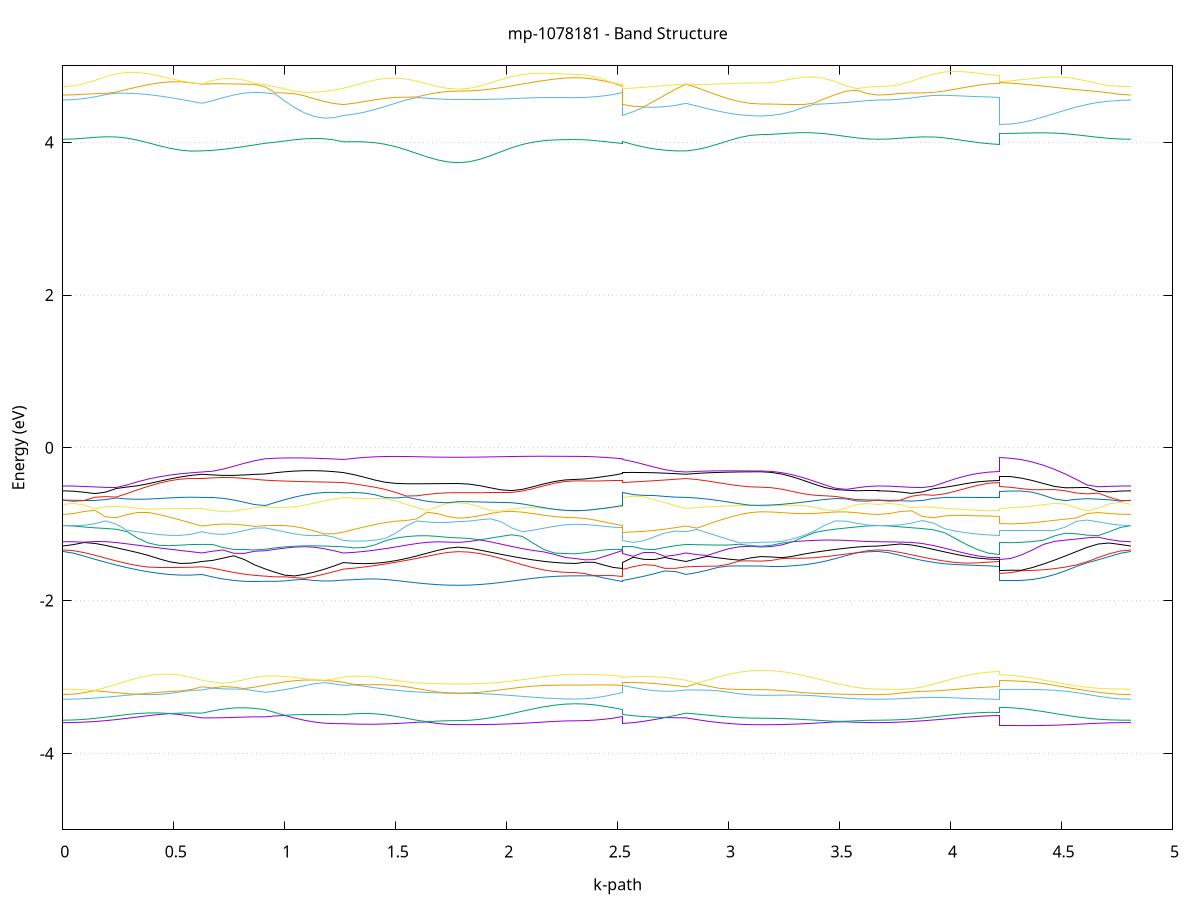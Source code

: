 set title 'mp-1078181 - Band Structure'
set xlabel 'k-path'
set ylabel 'Energy (eV)'
set grid y
set yrange [-5:5]
set terminal png size 800,600
set output 'mp-1078181_bands_gnuplot.png'
plot '-' using 1:2 with lines notitle, '-' using 1:2 with lines notitle, '-' using 1:2 with lines notitle, '-' using 1:2 with lines notitle, '-' using 1:2 with lines notitle, '-' using 1:2 with lines notitle, '-' using 1:2 with lines notitle, '-' using 1:2 with lines notitle, '-' using 1:2 with lines notitle, '-' using 1:2 with lines notitle, '-' using 1:2 with lines notitle, '-' using 1:2 with lines notitle, '-' using 1:2 with lines notitle, '-' using 1:2 with lines notitle, '-' using 1:2 with lines notitle, '-' using 1:2 with lines notitle, '-' using 1:2 with lines notitle, '-' using 1:2 with lines notitle, '-' using 1:2 with lines notitle, '-' using 1:2 with lines notitle, '-' using 1:2 with lines notitle, '-' using 1:2 with lines notitle, '-' using 1:2 with lines notitle, '-' using 1:2 with lines notitle, '-' using 1:2 with lines notitle, '-' using 1:2 with lines notitle, '-' using 1:2 with lines notitle, '-' using 1:2 with lines notitle, '-' using 1:2 with lines notitle, '-' using 1:2 with lines notitle, '-' using 1:2 with lines notitle, '-' using 1:2 with lines notitle, '-' using 1:2 with lines notitle, '-' using 1:2 with lines notitle, '-' using 1:2 with lines notitle, '-' using 1:2 with lines notitle, '-' using 1:2 with lines notitle, '-' using 1:2 with lines notitle, '-' using 1:2 with lines notitle, '-' using 1:2 with lines notitle, '-' using 1:2 with lines notitle, '-' using 1:2 with lines notitle, '-' using 1:2 with lines notitle, '-' using 1:2 with lines notitle, '-' using 1:2 with lines notitle, '-' using 1:2 with lines notitle, '-' using 1:2 with lines notitle, '-' using 1:2 with lines notitle, '-' using 1:2 with lines notitle, '-' using 1:2 with lines notitle, '-' using 1:2 with lines notitle, '-' using 1:2 with lines notitle, '-' using 1:2 with lines notitle, '-' using 1:2 with lines notitle, '-' using 1:2 with lines notitle, '-' using 1:2 with lines notitle, '-' using 1:2 with lines notitle, '-' using 1:2 with lines notitle, '-' using 1:2 with lines notitle, '-' using 1:2 with lines notitle, '-' using 1:2 with lines notitle, '-' using 1:2 with lines notitle, '-' using 1:2 with lines notitle, '-' using 1:2 with lines notitle
0.000000 -14.402864
0.048212 -14.401464
0.096424 -14.397364
0.144636 -14.390864
0.192848 -14.382364
0.241060 -14.372164
0.289273 -14.361164
0.337485 -14.349864
0.385697 -14.339064
0.433909 -14.329664
0.482121 -14.322064
0.530333 -14.316864
0.578545 -14.313964
0.626757 -14.313364
0.626757 -14.313364
0.674348 -14.311164
0.721939 -14.307464
0.769530 -14.302764
0.817121 -14.297764
0.864712 -14.293164
0.912303 -14.289964
0.912303 -14.289964
0.956341 -14.288564
1.000379 -14.288164
1.044416 -14.288564
1.088454 -14.289464
1.132492 -14.290964
1.176529 -14.292864
1.220567 -14.295164
1.264605 -14.297964
1.264605 -14.297964
1.311704 -14.298464
1.358804 -14.300964
1.405903 -14.305264
1.453003 -14.311164
1.500102 -14.317964
1.547201 -14.325064
1.594301 -14.331964
1.641400 -14.337864
1.688500 -14.342564
1.735599 -14.345464
1.782699 -14.346464
1.782699 -14.346464
1.830693 -14.345464
1.878687 -14.342464
1.926680 -14.337764
1.974674 -14.331564
2.022668 -14.324364
2.070662 -14.316664
2.118656 -14.309164
2.166650 -14.302464
2.214643 -14.297064
2.262637 -14.293664
2.310631 -14.292464
2.310631 -14.292464
2.353008 -14.292264
2.395386 -14.291764
2.437763 -14.290964
2.480140 -14.290264
2.522517 -14.289964
2.522517 -14.297964
2.570108 -14.302364
2.617699 -14.306764
2.665290 -14.310564
2.712881 -14.313064
2.760472 -14.314064
2.808063 -14.313364
2.808063 -14.313364
2.856321 -14.314864
2.904579 -14.317564
2.952837 -14.320864
3.001095 -14.324164
3.049352 -14.326864
3.097610 -14.328664
3.145868 -14.329264
3.145868 -14.329264
3.193862 -14.330964
3.241856 -14.335864
3.289850 -14.343264
3.337843 -14.352664
3.385837 -14.362964
3.433831 -14.373364
3.481825 -14.382964
3.529819 -14.391264
3.577813 -14.397564
3.625806 -14.401464
3.673800 -14.402864
3.673800 -14.402864
3.723569 -14.401364
3.773337 -14.397164
3.823106 -14.390264
3.872874 -14.381364
3.922643 -14.370764
3.972411 -14.359464
4.022180 -14.348164
4.071948 -14.337864
4.121717 -14.329564
4.171486 -14.324264
4.221254 -14.322364
4.221254 -14.296364
4.270570 -14.298664
4.319885 -14.305264
4.369201 -14.315264
4.418517 -14.327664
4.467832 -14.341264
4.517148 -14.355064
4.566464 -14.368164
4.615779 -14.379864
4.665095 -14.389564
4.714411 -14.396864
4.763726 -14.401264
4.813042 -14.402864
e
0.000000 -14.165164
0.048212 -14.164464
0.096424 -14.162264
0.144636 -14.158864
0.192848 -14.154364
0.241060 -14.149064
0.289273 -14.143464
0.337485 -14.137664
0.385697 -14.132264
0.433909 -14.127464
0.482121 -14.123564
0.530333 -14.120464
0.578545 -14.118464
0.626757 -14.117264
0.626757 -14.117264
0.674348 -14.119664
0.721939 -14.123864
0.769530 -14.129464
0.817121 -14.135564
0.864712 -14.141364
0.912303 -14.145764
0.912303 -14.145764
0.956341 -14.145964
1.000379 -14.145464
1.044416 -14.144564
1.088454 -14.143564
1.132492 -14.142564
1.176529 -14.141864
1.220567 -14.141364
1.264605 -14.141164
1.264605 -14.141164
1.311704 -14.149064
1.358804 -14.158364
1.405903 -14.168564
1.453003 -14.179264
1.500102 -14.189964
1.547201 -14.200164
1.594301 -14.209264
1.641400 -14.216764
1.688500 -14.222464
1.735599 -14.225964
1.782699 -14.227164
1.782699 -14.227164
1.830693 -14.225864
1.878687 -14.222064
1.926680 -14.215864
1.974674 -14.207764
2.022668 -14.198164
2.070662 -14.187964
2.118656 -14.177664
2.166650 -14.168364
2.214643 -14.160964
2.262637 -14.156064
2.310631 -14.154364
2.310631 -14.154364
2.353008 -14.153964
2.395386 -14.152764
2.437763 -14.150864
2.480140 -14.148464
2.522517 -14.145764
2.522517 -14.141164
2.570108 -14.134364
2.617699 -14.127864
2.665290 -14.122464
2.712881 -14.118664
2.760472 -14.116864
2.808063 -14.117264
2.808063 -14.117264
2.856321 -14.116364
2.904579 -14.115664
2.952837 -14.115264
3.001095 -14.114964
3.049352 -14.114764
3.097610 -14.114664
3.145868 -14.114664
3.145868 -14.114664
3.193862 -14.115764
3.241856 -14.118964
3.289850 -14.123964
3.337843 -14.130264
3.385837 -14.137364
3.433831 -14.144464
3.481825 -14.151264
3.529819 -14.156964
3.577813 -14.161464
3.625806 -14.164264
3.673800 -14.165164
3.673800 -14.165164
3.723569 -14.164464
3.773337 -14.162164
3.823106 -14.158664
3.872874 -14.153964
3.922643 -14.148664
3.972411 -14.143064
4.022180 -14.137564
4.071948 -14.132764
4.121717 -14.128964
4.171486 -14.126564
4.221254 -14.125764
4.221254 -14.154464
4.270570 -14.154364
4.319885 -14.154164
4.369201 -14.154064
4.418517 -14.154564
4.467832 -14.155464
4.517148 -14.156964
4.566464 -14.158764
4.615779 -14.160764
4.665095 -14.162464
4.714411 -14.163964
4.763726 -14.164864
4.813042 -14.165164
e
0.000000 -13.554364
0.048212 -13.554564
0.096424 -13.555064
0.144636 -13.560864
0.192848 -13.570064
0.241060 -13.580564
0.289273 -13.591564
0.337485 -13.602164
0.385697 -13.611264
0.433909 -13.618264
0.482121 -13.622364
0.530333 -13.623364
0.578545 -13.621264
0.626757 -13.616364
0.626757 -13.616364
0.674348 -13.613664
0.721939 -13.610064
0.769530 -13.605564
0.817121 -13.600264
0.864712 -13.596664
0.912303 -13.601964
0.912303 -13.601964
0.956341 -13.606264
1.000379 -13.610164
1.044416 -13.613364
1.088454 -13.615464
1.132492 -13.616664
1.176529 -13.616564
1.220567 -13.615364
1.264605 -13.612964
1.264605 -13.612964
1.311704 -13.612464
1.358804 -13.610664
1.405903 -13.606064
1.453003 -13.598964
1.500102 -13.590164
1.547201 -13.580164
1.594301 -13.569864
1.641400 -13.562564
1.688500 -13.559164
1.735599 -13.557064
1.782699 -13.556264
1.782699 -13.556264
1.830693 -13.557264
1.878687 -13.559964
1.926680 -13.564364
1.974674 -13.569964
2.022668 -13.576364
2.070662 -13.583164
2.118656 -13.589864
2.166650 -13.595764
2.214643 -13.600464
2.262637 -13.603464
2.310631 -13.604564
2.310631 -13.604564
2.353008 -13.604564
2.395386 -13.604464
2.437763 -13.604164
2.480140 -13.603264
2.522517 -13.601964
2.522517 -13.612964
2.570108 -13.614964
2.617699 -13.616764
2.665290 -13.618164
2.712881 -13.618564
2.760472 -13.617964
2.808063 -13.616364
2.808063 -13.616364
2.856321 -13.619664
2.904579 -13.627164
2.952837 -13.633664
3.001095 -13.638864
3.049352 -13.642664
3.097610 -13.645064
3.145868 -13.645864
3.145868 -13.645864
3.193862 -13.643864
3.241856 -13.638064
3.289850 -13.629064
3.337843 -13.617764
3.385837 -13.605064
3.433831 -13.592264
3.481825 -13.580064
3.529819 -13.569564
3.577813 -13.561364
3.625806 -13.556164
3.673800 -13.554364
3.673800 -13.554364
3.723569 -13.554964
3.773337 -13.557264
3.823106 -13.563464
3.872874 -13.572964
3.922643 -13.584364
3.972411 -13.596664
4.022180 -13.608864
4.071948 -13.619864
4.121717 -13.628664
4.171486 -13.634364
4.221254 -13.636264
4.221254 -13.613664
4.270570 -13.612364
4.319885 -13.608764
4.369201 -13.603164
4.418517 -13.596064
4.467832 -13.588264
4.517148 -13.580264
4.566464 -13.572764
4.615779 -13.566264
4.665095 -13.561064
4.714411 -13.557364
4.763726 -13.555164
4.813042 -13.554364
e
0.000000 -13.547764
0.048212 -13.549264
0.096424 -13.553764
0.144636 -13.555864
0.192848 -13.557164
0.241060 -13.559064
0.289273 -13.561764
0.337485 -13.565664
0.385697 -13.571164
0.433909 -13.577964
0.482121 -13.585964
0.530333 -13.594364
0.578545 -13.602964
0.626757 -13.611264
0.626757 -13.611264
0.674348 -13.608064
0.721939 -13.604164
0.769530 -13.600064
0.817121 -13.596464
0.864712 -13.594364
0.912303 -13.588164
0.912303 -13.588164
0.956341 -13.588864
1.000379 -13.589664
1.044416 -13.590964
1.088454 -13.593364
1.132492 -13.597164
1.176529 -13.601864
1.220567 -13.606864
1.264605 -13.611564
1.264605 -13.611564
1.311704 -13.606264
1.358804 -13.599164
1.405903 -13.592164
1.453003 -13.585164
1.500102 -13.578564
1.547201 -13.572464
1.594301 -13.567064
1.641400 -13.560264
1.688500 -13.552264
1.735599 -13.546764
1.782699 -13.544764
1.782699 -13.544764
1.830693 -13.545064
1.878687 -13.546264
1.926680 -13.548064
1.974674 -13.550664
2.022668 -13.554264
2.070662 -13.560764
2.118656 -13.570164
2.166650 -13.579664
2.214643 -13.587464
2.262637 -13.592564
2.310631 -13.594364
2.310631 -13.594364
2.353008 -13.593664
2.395386 -13.591664
2.437763 -13.588664
2.480140 -13.584864
2.522517 -13.588164
2.522517 -13.611564
2.570108 -13.614564
2.617699 -13.616064
2.665290 -13.616164
2.712881 -13.615464
2.760472 -13.613764
2.808063 -13.611264
2.808063 -13.611264
2.856321 -13.610064
2.904579 -13.602564
2.952837 -13.594864
3.001095 -13.587864
3.049352 -13.582164
3.097610 -13.578464
3.145868 -13.577264
3.145868 -13.577264
3.193862 -13.576864
3.241856 -13.575664
3.289850 -13.573564
3.337843 -13.570564
3.385837 -13.566864
3.433831 -13.562564
3.481825 -13.558264
3.529819 -13.554164
3.577813 -13.550764
3.625806 -13.548564
3.673800 -13.547764
3.673800 -13.547764
3.723569 -13.549164
3.773337 -13.552664
3.823106 -13.555664
3.872874 -13.558064
3.922643 -13.560364
3.972411 -13.562664
4.022180 -13.564664
4.071948 -13.566264
4.121717 -13.567464
4.171486 -13.568164
4.221254 -13.568364
4.221254 -13.584264
4.270570 -13.583764
4.319885 -13.582164
4.369201 -13.579664
4.418517 -13.576264
4.467832 -13.572364
4.517148 -13.567864
4.566464 -13.563264
4.615779 -13.558664
4.665095 -13.554364
4.714411 -13.550864
4.763726 -13.548564
4.813042 -13.547764
e
0.000000 -13.516364
0.048212 -13.517064
0.096424 -13.518964
0.144636 -13.522164
0.192848 -13.526464
0.241060 -13.531364
0.289273 -13.536664
0.337485 -13.541664
0.385697 -13.545864
0.433909 -13.549064
0.482121 -13.551364
0.530333 -13.553164
0.578545 -13.554464
0.626757 -13.555364
0.626757 -13.555364
0.674348 -13.561564
0.721939 -13.568164
0.769530 -13.575064
0.817121 -13.581164
0.864712 -13.583464
0.912303 -13.580364
0.912303 -13.580364
0.956341 -13.572464
1.000379 -13.564664
1.044416 -13.559264
1.088454 -13.561064
1.132492 -13.560764
1.176529 -13.558964
1.220567 -13.556064
1.264605 -13.552564
1.264605 -13.552564
1.311704 -13.551064
1.358804 -13.547964
1.405903 -13.543664
1.453003 -13.538364
1.500102 -13.532864
1.547201 -13.527664
1.594301 -13.523164
1.641400 -13.519864
1.688500 -13.517864
1.735599 -13.516964
1.782699 -13.516764
1.782699 -13.516764
1.830693 -13.517264
1.878687 -13.519864
1.926680 -13.526364
1.974674 -13.534664
2.022668 -13.543764
2.070662 -13.550864
2.118656 -13.554864
2.166650 -13.557464
2.214643 -13.559264
2.262637 -13.560464
2.310631 -13.560764
2.310631 -13.560764
2.353008 -13.562564
2.395386 -13.567164
2.437763 -13.573564
2.480140 -13.580864
2.522517 -13.580364
2.522517 -13.552564
2.570108 -13.548764
2.617699 -13.545364
2.665290 -13.542464
2.712881 -13.545064
2.760472 -13.549864
2.808063 -13.555364
2.808063 -13.555364
2.856321 -13.554764
2.904579 -13.554064
2.952837 -13.553364
3.001095 -13.552864
3.049352 -13.552364
3.097610 -13.552164
3.145868 -13.552064
3.145868 -13.552064
3.193862 -13.550964
3.241856 -13.548064
3.289850 -13.543864
3.337843 -13.538764
3.385837 -13.533464
3.433831 -13.528464
3.481825 -13.524064
3.529819 -13.520664
3.577813 -13.518264
3.625806 -13.516864
3.673800 -13.516364
3.673800 -13.516364
3.723569 -13.517064
3.773337 -13.519164
3.823106 -13.522764
3.872874 -13.527564
3.922643 -13.533264
3.972411 -13.539264
4.022180 -13.545264
4.071948 -13.550564
4.121717 -13.554864
4.171486 -13.557564
4.221254 -13.558564
4.221254 -13.576664
4.270570 -13.575564
4.319885 -13.572464
4.369201 -13.567364
4.418517 -13.560864
4.467832 -13.553164
4.517148 -13.545064
4.566464 -13.536964
4.615779 -13.529464
4.665095 -13.523164
4.714411 -13.518664
4.763726 -13.516664
4.813042 -13.516364
e
0.000000 -13.513464
0.048212 -13.514064
0.096424 -13.515864
0.144636 -13.518664
0.192848 -13.522364
0.241060 -13.526364
0.289273 -13.530564
0.337485 -13.534464
0.385697 -13.537764
0.433909 -13.540064
0.482121 -13.541164
0.530333 -13.541064
0.578545 -13.539864
0.626757 -13.537764
0.626757 -13.537764
0.674348 -13.537764
0.721939 -13.538464
0.769530 -13.539964
0.817121 -13.542064
0.864712 -13.544564
0.912303 -13.547264
0.912303 -13.547264
0.956341 -13.551764
1.000379 -13.555964
1.044416 -13.557364
1.088454 -13.550864
1.132492 -13.545164
1.176529 -13.540564
1.220567 -13.537064
1.264605 -13.534564
1.264605 -13.534564
1.311704 -13.531164
1.358804 -13.527864
1.405903 -13.524764
1.453003 -13.522064
1.500102 -13.519764
1.547201 -13.517864
1.594301 -13.516464
1.641400 -13.515464
1.688500 -13.514764
1.735599 -13.514464
1.782699 -13.514364
1.782699 -13.514364
1.830693 -13.515764
1.878687 -13.518764
1.926680 -13.521064
1.974674 -13.524264
2.022668 -13.527864
2.070662 -13.531664
2.118656 -13.535464
2.166650 -13.538764
2.214643 -13.541264
2.262637 -13.542964
2.310631 -13.543564
2.310631 -13.543564
2.353008 -13.543264
2.395386 -13.543064
2.437763 -13.543464
2.480140 -13.544964
2.522517 -13.547264
2.522517 -13.534564
2.570108 -13.535864
2.617699 -13.538064
2.665290 -13.541064
2.712881 -13.540164
2.760472 -13.538564
2.808063 -13.537764
2.808063 -13.537764
2.856321 -13.535364
2.904579 -13.532864
2.952837 -13.530564
3.001095 -13.528564
3.049352 -13.527064
3.097610 -13.526164
3.145868 -13.525864
3.145868 -13.525864
3.193862 -13.525564
3.241856 -13.524764
3.289850 -13.523464
3.337843 -13.521764
3.385837 -13.519964
3.433831 -13.518164
3.481825 -13.516464
3.529819 -13.515064
3.577813 -13.514164
3.625806 -13.513664
3.673800 -13.513464
3.673800 -13.513464
3.723569 -13.513964
3.773337 -13.515164
3.823106 -13.516964
3.872874 -13.519264
3.922643 -13.521964
3.972411 -13.524764
4.022180 -13.527664
4.071948 -13.530164
4.121717 -13.532264
4.171486 -13.533564
4.221254 -13.534064
4.221254 -13.522364
4.270570 -13.522164
4.319885 -13.521764
4.369201 -13.521164
4.418517 -13.520364
4.467832 -13.519364
4.517148 -13.518464
4.566464 -13.517564
4.615779 -13.516864
4.665095 -13.516164
4.714411 -13.515564
4.763726 -13.514264
4.813042 -13.513464
e
0.000000 -7.427664
0.048212 -7.426264
0.096424 -7.421864
0.144636 -7.415064
0.192848 -7.405964
0.241060 -7.395364
0.289273 -7.383864
0.337485 -7.372164
0.385697 -7.360864
0.433909 -7.350864
0.482121 -7.342464
0.530333 -7.336264
0.578545 -7.332264
0.626757 -7.330564
0.626757 -7.330564
0.674348 -7.332064
0.721939 -7.333664
0.769530 -7.335064
0.817121 -7.336264
0.864712 -7.337264
0.912303 -7.338064
0.912303 -7.338064
0.956341 -7.339764
1.000379 -7.341264
1.044416 -7.342064
1.088454 -7.342064
1.132492 -7.341164
1.176529 -7.339364
1.220567 -7.336964
1.264605 -7.334364
1.264605 -7.334364
1.311704 -7.335764
1.358804 -7.338264
1.405903 -7.341864
1.453003 -7.346364
1.500102 -7.351264
1.547201 -7.356264
1.594301 -7.361064
1.641400 -7.365164
1.688500 -7.368364
1.735599 -7.370464
1.782699 -7.371164
1.782699 -7.371164
1.830693 -7.370464
1.878687 -7.368564
1.926680 -7.365464
1.974674 -7.361464
2.022668 -7.356764
2.070662 -7.351764
2.118656 -7.346964
2.166650 -7.342664
2.214643 -7.339264
2.262637 -7.337064
2.310631 -7.336264
2.310631 -7.336264
2.353008 -7.336264
2.395386 -7.336364
2.437763 -7.336564
2.480140 -7.337064
2.522517 -7.338064
2.522517 -7.334364
2.570108 -7.331164
2.617699 -7.329164
2.665290 -7.328364
2.712881 -7.328464
2.760472 -7.329264
2.808063 -7.330564
2.808063 -7.330564
2.856321 -7.330564
2.904579 -7.332464
2.952837 -7.335364
3.001095 -7.338564
3.049352 -7.341564
3.097610 -7.343564
3.145868 -7.344264
3.145868 -7.344264
3.193862 -7.345964
3.241856 -7.351064
3.289850 -7.359064
3.337843 -7.369264
3.385837 -7.380764
3.433831 -7.392664
3.481825 -7.403864
3.529819 -7.413664
3.577813 -7.421264
3.625806 -7.426064
3.673800 -7.427664
3.673800 -7.427664
3.723569 -7.426064
3.773337 -7.421164
3.823106 -7.413364
3.872874 -7.403264
3.922643 -7.391664
3.972411 -7.379264
4.022180 -7.367264
4.071948 -7.356664
4.121717 -7.348264
4.171486 -7.342864
4.221254 -7.341064
4.221254 -7.353164
4.270570 -7.354564
4.319885 -7.358464
4.369201 -7.364664
4.418517 -7.372664
4.467832 -7.381864
4.517148 -7.391564
4.566464 -7.401164
4.615779 -7.409964
4.665095 -7.417364
4.714411 -7.422964
4.763726 -7.426464
4.813042 -7.427664
e
0.000000 -5.932464
0.048212 -5.932264
0.096424 -5.931764
0.144636 -5.930764
0.192848 -5.929264
0.241060 -5.927364
0.289273 -5.924864
0.337485 -5.922064
0.385697 -5.918864
0.433909 -5.915364
0.482121 -5.911864
0.530333 -5.908464
0.578545 -5.905164
0.626757 -5.902264
0.626757 -5.902264
0.674348 -5.896964
0.721939 -5.890564
0.769530 -5.883764
0.817121 -5.877264
0.864712 -5.871764
0.912303 -5.867764
0.912303 -5.867764
0.956341 -5.863464
1.000379 -5.860464
1.044416 -5.859564
1.088454 -5.861164
1.132492 -5.865464
1.176529 -5.872364
1.220567 -5.881464
1.264605 -5.892064
1.264605 -5.892064
1.311704 -5.900264
1.358804 -5.910064
1.405903 -5.920864
1.453003 -5.932064
1.500102 -5.943064
1.547201 -5.953264
1.594301 -5.962364
1.641400 -5.969764
1.688500 -5.975264
1.735599 -5.978664
1.782699 -5.979764
1.782699 -5.979764
1.830693 -5.977864
1.878687 -5.972264
1.926680 -5.963364
1.974674 -5.951664
2.022668 -5.938064
2.070662 -5.923564
2.118656 -5.909364
2.166650 -5.896764
2.214643 -5.886664
2.262637 -5.880164
2.310631 -5.877964
2.310631 -5.877964
2.353008 -5.877464
2.395386 -5.875764
2.437763 -5.873364
2.480140 -5.870564
2.522517 -5.867764
2.522517 -5.892064
2.570108 -5.898264
2.617699 -5.903264
2.665290 -5.906364
2.712881 -5.907264
2.760472 -5.905864
2.808063 -5.902264
2.808063 -5.902264
2.856321 -5.900364
2.904579 -5.898264
2.952837 -5.896064
3.001095 -5.894164
3.049352 -5.892564
3.097610 -5.891564
3.145868 -5.891164
3.145868 -5.891164
3.193862 -5.892164
3.241856 -5.894964
3.289850 -5.899364
3.337843 -5.904664
3.385837 -5.910564
3.433831 -5.916464
3.481825 -5.921864
3.529819 -5.926364
3.577813 -5.929664
3.625806 -5.931764
3.673800 -5.932464
3.673800 -5.932464
3.723569 -5.932264
3.773337 -5.931764
3.823106 -5.930964
3.872874 -5.929764
3.922643 -5.928264
3.972411 -5.926664
4.022180 -5.924964
4.071948 -5.923464
4.121717 -5.922164
4.171486 -5.921364
4.221254 -5.921064
4.221254 -5.877764
4.270570 -5.878764
4.319885 -5.881664
4.369201 -5.886264
4.418517 -5.892264
4.467832 -5.899064
4.517148 -5.906164
4.566464 -5.913264
4.615779 -5.919664
4.665095 -5.925064
4.714411 -5.929064
4.763726 -5.931664
4.813042 -5.932464
e
0.000000 -3.597464
0.048212 -3.595764
0.096424 -3.590864
0.144636 -3.582764
0.192848 -3.571564
0.241060 -3.557464
0.289273 -3.541164
0.337485 -3.523564
0.385697 -3.506064
0.433909 -3.490664
0.482121 -3.479064
0.530333 -3.492564
0.578545 -3.512464
0.626757 -3.535364
0.626757 -3.535364
0.674348 -3.535064
0.721939 -3.532964
0.769530 -3.529164
0.817121 -3.524764
0.864712 -3.521564
0.912303 -3.521764
0.912303 -3.521764
0.956341 -3.509664
1.000379 -3.503464
1.044416 -3.537864
1.088454 -3.566764
1.132492 -3.588964
1.176529 -3.603764
1.220567 -3.610964
1.264605 -3.610764
1.264605 -3.610764
1.311704 -3.616164
1.358804 -3.618764
1.405903 -3.618264
1.453003 -3.614964
1.500102 -3.609164
1.547201 -3.601464
1.594301 -3.592964
1.641400 -3.589064
1.688500 -3.607864
1.735599 -3.619964
1.782699 -3.624064
1.782699 -3.624064
1.830693 -3.623864
1.878687 -3.622864
1.926680 -3.620964
1.974674 -3.617764
2.022668 -3.612964
2.070662 -3.606364
2.118656 -3.598264
2.166650 -3.589464
2.214643 -3.581364
2.262637 -3.575464
2.310631 -3.573364
2.310631 -3.573364
2.353008 -3.571164
2.395386 -3.564664
2.437763 -3.553864
2.480140 -3.539364
2.522517 -3.521764
2.522517 -3.610764
2.570108 -3.597664
2.617699 -3.579764
2.665290 -3.557364
2.712881 -3.531464
2.760472 -3.533764
2.808063 -3.535364
2.808063 -3.535364
2.856321 -3.557864
2.904579 -3.578364
2.952837 -3.595564
3.001095 -3.608964
3.049352 -3.618264
3.097610 -3.623664
3.145868 -3.625464
3.145868 -3.625464
3.193862 -3.624664
3.241856 -3.622164
3.289850 -3.617964
3.337843 -3.612164
3.385837 -3.604864
3.433831 -3.596564
3.481825 -3.587764
3.529819 -3.587064
3.577813 -3.592664
3.625806 -3.596264
3.673800 -3.597464
3.673800 -3.597464
3.723569 -3.595664
3.773337 -3.590464
3.823106 -3.582764
3.872874 -3.573464
3.922643 -3.562764
3.972411 -3.550864
4.022180 -3.538264
4.071948 -3.526064
4.121717 -3.515464
4.171486 -3.508264
4.221254 -3.505664
4.221254 -3.636964
4.270570 -3.636964
4.319885 -3.636864
4.369201 -3.636264
4.418517 -3.634464
4.467832 -3.631164
4.517148 -3.626064
4.566464 -3.619564
4.615779 -3.612364
4.665095 -3.605564
4.714411 -3.600564
4.763726 -3.598064
4.813042 -3.597464
e
0.000000 -3.565664
0.048212 -3.562764
0.096424 -3.554564
0.144636 -3.541764
0.192848 -3.525664
0.241060 -3.508164
0.289273 -3.491564
0.337485 -3.478264
0.385697 -3.470664
0.433909 -3.470264
0.482121 -3.477864
0.530333 -3.472464
0.578545 -3.470764
0.626757 -3.473164
0.626757 -3.473164
0.674348 -3.444764
0.721939 -3.420864
0.769530 -3.405664
0.817121 -3.402464
0.864712 -3.410764
0.912303 -3.427264
0.912303 -3.427264
0.956341 -3.465464
1.000379 -3.500664
1.044416 -3.494864
1.088454 -3.491764
1.132492 -3.490864
1.176529 -3.491264
1.220567 -3.492364
1.264605 -3.493564
1.264605 -3.493564
1.311704 -3.481464
1.358804 -3.477064
1.405903 -3.481564
1.453003 -3.494864
1.500102 -3.515264
1.547201 -3.539864
1.594301 -3.565564
1.641400 -3.584564
1.688500 -3.577464
1.735599 -3.572664
1.782699 -3.570964
1.782699 -3.570964
1.830693 -3.566764
1.878687 -3.554364
1.926680 -3.534664
1.974674 -3.509164
2.022668 -3.479564
2.070662 -3.448264
2.118656 -3.417764
2.166650 -3.390664
2.214643 -3.369164
2.262637 -3.355264
2.310631 -3.350364
2.310631 -3.350364
2.353008 -3.354164
2.395386 -3.365064
2.437763 -3.381964
2.480140 -3.403164
2.522517 -3.427264
2.522517 -3.493564
2.570108 -3.507264
2.617699 -3.517864
2.665290 -3.525364
2.712881 -3.530464
2.760472 -3.502864
2.808063 -3.473164
2.808063 -3.473164
2.856321 -3.485364
2.904579 -3.498864
2.952837 -3.511964
3.001095 -3.523364
3.049352 -3.532164
3.097610 -3.537764
3.145868 -3.539564
3.145868 -3.539564
3.193862 -3.540864
3.241856 -3.544464
3.289850 -3.549864
3.337843 -3.556664
3.385837 -3.564364
3.433831 -3.572264
3.481825 -3.580064
3.529819 -3.579264
3.577813 -3.572164
3.625806 -3.567364
3.673800 -3.565664
3.673800 -3.565664
3.723569 -3.563964
3.773337 -3.558764
3.823106 -3.549764
3.872874 -3.537064
3.922643 -3.521764
3.972411 -3.505664
4.022180 -3.490464
4.071948 -3.477664
4.121717 -3.468164
4.171486 -3.462264
4.221254 -3.460364
4.221254 -3.397964
4.270570 -3.402164
4.319885 -3.414064
4.369201 -3.431864
4.418517 -3.453364
4.467832 -3.476564
4.517148 -3.499564
4.566464 -3.520664
4.615779 -3.538564
4.665095 -3.552064
4.714411 -3.560664
4.763726 -3.564664
4.813042 -3.565664
e
0.000000 -3.291164
0.048212 -3.289364
0.096424 -3.284064
0.144636 -3.275664
0.192848 -3.264864
0.241060 -3.252364
0.289273 -3.238864
0.337485 -3.226864
0.385697 -3.230964
0.433909 -3.227764
0.482121 -3.215564
0.530333 -3.194064
0.578545 -3.175264
0.626757 -3.169764
0.626757 -3.169764
0.674348 -3.147164
0.721939 -3.155264
0.769530 -3.158864
0.817121 -3.157964
0.864712 -3.181564
0.912303 -3.200264
0.912303 -3.200264
0.956341 -3.185164
1.000379 -3.165564
1.044416 -3.141964
1.088454 -3.115664
1.132492 -3.088964
1.176529 -3.074264
1.220567 -3.088964
1.264605 -3.108864
1.264605 -3.108864
1.311704 -3.103864
1.358804 -3.119664
1.405903 -3.140564
1.453003 -3.158464
1.500102 -3.173364
1.547201 -3.185664
1.594301 -3.195364
1.641400 -3.202764
1.688500 -3.208164
1.735599 -3.211364
1.782699 -3.212864
1.782699 -3.212864
1.830693 -3.213964
1.878687 -3.217564
1.926680 -3.223764
1.974674 -3.232364
2.022668 -3.242664
2.070662 -3.253764
2.118656 -3.264564
2.166650 -3.274164
2.214643 -3.281864
2.262637 -3.287064
2.310631 -3.288864
2.310631 -3.288864
2.353008 -3.284864
2.395386 -3.273164
2.437763 -3.254364
2.480140 -3.229564
2.522517 -3.200264
2.522517 -3.108864
2.570108 -3.136964
2.617699 -3.161664
2.665290 -3.179164
2.712881 -3.187064
2.760472 -3.183864
2.808063 -3.169764
2.808063 -3.169764
2.856321 -3.169964
2.904579 -3.172264
2.952837 -3.180464
3.001095 -3.199864
3.049352 -3.220764
3.097610 -3.234864
3.145868 -3.239764
3.145868 -3.239764
3.193862 -3.239064
3.241856 -3.237364
3.289850 -3.236164
3.337843 -3.238164
3.385837 -3.245464
3.433831 -3.256564
3.481825 -3.267864
3.529819 -3.277564
3.577813 -3.284864
3.625806 -3.289564
3.673800 -3.291164
3.673800 -3.291164
3.723569 -3.289364
3.773337 -3.284364
3.823106 -3.277364
3.872874 -3.270764
3.922643 -3.267464
3.972411 -3.268864
4.022180 -3.273664
4.071948 -3.279664
4.121717 -3.284964
4.171486 -3.288564
4.221254 -3.289764
4.221254 -3.161764
4.270570 -3.161664
4.319885 -3.161764
4.369201 -3.163164
4.418517 -3.166964
4.467832 -3.173864
4.517148 -3.185564
4.566464 -3.203864
4.615779 -3.227764
4.665095 -3.252364
4.714411 -3.272864
4.763726 -3.286464
4.813042 -3.291164
e
0.000000 -3.230364
0.048212 -3.223964
0.096424 -3.205164
0.144636 -3.179364
0.192848 -3.192064
0.241060 -3.205464
0.289273 -3.217664
0.337485 -3.225364
0.385697 -3.212364
0.433909 -3.200764
0.482121 -3.190564
0.530333 -3.182164
0.578545 -3.164164
0.626757 -3.128164
0.626757 -3.128164
0.674348 -3.143664
0.721939 -3.125264
0.769530 -3.133664
0.817121 -3.151164
0.864712 -3.132564
0.912303 -3.106364
0.912303 -3.106364
0.956341 -3.084464
1.000379 -3.064264
1.044416 -3.048964
1.088454 -3.039964
1.132492 -3.038764
1.176529 -3.045964
1.220567 -3.053364
1.264605 -3.070164
1.264605 -3.070164
1.311704 -3.096064
1.358804 -3.100764
1.405903 -3.100364
1.453003 -3.103564
1.500102 -3.112064
1.547201 -3.127964
1.594301 -3.150664
1.641400 -3.174664
1.688500 -3.194964
1.735599 -3.208264
1.782699 -3.212464
1.782699 -3.212464
1.830693 -3.209164
1.878687 -3.199664
1.926680 -3.185264
1.974674 -3.167764
2.022668 -3.149464
2.070662 -3.132864
2.118656 -3.119864
2.166650 -3.111364
2.214643 -3.107164
2.262637 -3.105664
2.310631 -3.105464
2.310631 -3.105464
2.353008 -3.104964
2.395386 -3.104064
2.437763 -3.103564
2.480140 -3.104064
2.522517 -3.106364
2.522517 -3.070164
2.570108 -3.071464
2.617699 -3.076464
2.665290 -3.085264
2.712881 -3.097264
2.760472 -3.112064
2.808063 -3.128164
2.808063 -3.128164
2.856321 -3.085064
2.904579 -3.116764
2.952837 -3.146064
3.001095 -3.159164
3.049352 -3.163264
3.097610 -3.164964
3.145868 -3.165464
3.145868 -3.165464
3.193862 -3.168864
3.241856 -3.178164
3.289850 -3.191164
3.337843 -3.204164
3.385837 -3.213264
3.433831 -3.218764
3.481825 -3.222764
3.529819 -3.226064
3.577813 -3.228464
3.625806 -3.229864
3.673800 -3.230364
3.673800 -3.230364
3.723569 -3.225164
3.773337 -3.211064
3.823106 -3.195364
3.872874 -3.188064
3.922643 -3.183164
3.972411 -3.174564
4.022180 -3.162564
4.071948 -3.149864
4.121717 -3.139164
4.171486 -3.132064
4.221254 -3.129564
4.221254 -3.047664
4.270570 -3.049664
4.319885 -3.056064
4.369201 -3.067564
4.418517 -3.085164
4.467832 -3.108164
4.517148 -3.133864
4.566464 -3.158164
4.615779 -3.179764
4.665095 -3.199464
4.714411 -3.215864
4.763726 -3.226564
4.813042 -3.230364
e
0.000000 -3.159664
0.048212 -3.162064
0.096424 -3.168864
0.144636 -3.175564
0.192848 -3.137464
0.241060 -3.094564
0.289273 -3.050964
0.337485 -3.011564
0.385697 -2.981064
0.433909 -2.963764
0.482121 -2.962264
0.530333 -2.976664
0.578545 -3.004764
0.626757 -3.042464
0.626757 -3.042464
0.674348 -3.064964
0.721939 -3.082364
0.769530 -3.066964
0.817121 -3.035564
0.864712 -3.006864
0.912303 -2.987264
0.912303 -2.987264
0.956341 -2.986764
1.000379 -2.992864
1.044416 -3.004864
1.088454 -3.020964
1.132492 -3.037764
1.176529 -3.042364
1.220567 -3.025364
1.264605 -3.001664
1.264605 -3.001664
1.311704 -2.989164
1.358804 -2.989964
1.405903 -3.002364
1.453003 -3.022464
1.500102 -3.045264
1.547201 -3.064264
1.594301 -3.076464
1.641400 -3.083664
1.688500 -3.088064
1.735599 -3.090464
1.782699 -3.091264
1.782699 -3.091264
1.830693 -3.090064
1.878687 -3.086064
1.926680 -3.078764
1.974674 -3.067664
2.022668 -3.052964
2.070662 -3.035264
2.118656 -3.015864
2.166650 -2.996564
2.214643 -2.979764
2.262637 -2.968264
2.310631 -2.964064
2.310631 -2.964064
2.353008 -2.965064
2.395386 -2.968064
2.437763 -2.972764
2.480140 -2.979264
2.522517 -2.987264
2.522517 -3.001664
2.570108 -2.994164
2.617699 -2.992264
2.665290 -2.996564
2.712881 -3.006864
2.760472 -3.022464
2.808063 -3.042464
2.808063 -3.042464
2.856321 -3.079664
2.904579 -3.041264
2.952837 -3.000064
3.001095 -2.964264
3.049352 -2.936664
3.097610 -2.919164
3.145868 -2.913164
3.145868 -2.913164
3.193862 -2.917564
3.241856 -2.930864
3.289850 -2.952064
3.337843 -2.980164
3.385837 -3.013064
3.433831 -3.048264
3.481825 -3.082764
3.529819 -3.113764
3.577813 -3.138364
3.625806 -3.154164
3.673800 -3.159664
3.673800 -3.159664
3.723569 -3.160364
3.773337 -3.160864
3.823106 -3.154164
3.872874 -3.129764
3.922643 -3.093564
3.972411 -3.053764
4.022180 -3.014964
4.071948 -2.980664
4.121717 -2.953764
4.171486 -2.936564
4.221254 -2.930664
4.221254 -2.973764
4.270570 -2.978664
4.319885 -2.992864
4.369201 -3.014164
4.418517 -3.039864
4.467832 -3.067064
4.517148 -3.093564
4.566464 -3.117164
4.615779 -3.135364
4.665095 -3.147264
4.714411 -3.154464
4.763726 -3.158364
4.813042 -3.159664
e
0.000000 -1.356164
0.048212 -1.378664
0.096424 -1.418164
0.144636 -1.458864
0.192848 -1.497964
0.241060 -1.534464
0.289273 -1.567864
0.337485 -1.597764
0.385697 -1.623364
0.433909 -1.643864
0.482121 -1.658364
0.530333 -1.665964
0.578545 -1.665764
0.626757 -1.657464
0.626757 -1.657464
0.674348 -1.690364
0.721939 -1.716764
0.769530 -1.736064
0.817121 -1.747464
0.864712 -1.750964
0.912303 -1.746564
0.912303 -1.746564
0.956341 -1.748264
1.000379 -1.742164
1.044416 -1.728764
1.088454 -1.721764
1.132492 -1.736864
1.176529 -1.743464
1.220567 -1.741564
1.264605 -1.731164
1.264605 -1.731164
1.311704 -1.725864
1.358804 -1.717964
1.405903 -1.716064
1.453003 -1.723064
1.500102 -1.736364
1.547201 -1.752064
1.594301 -1.767464
1.641400 -1.780864
1.688500 -1.791064
1.735599 -1.797464
1.782699 -1.799664
1.782699 -1.799664
1.830693 -1.797164
1.878687 -1.789664
1.926680 -1.777864
1.974674 -1.762364
2.022668 -1.744364
2.070662 -1.725564
2.118656 -1.707764
2.166650 -1.693064
2.214643 -1.682964
2.262637 -1.677464
2.310631 -1.675964
2.310631 -1.675964
2.353008 -1.675264
2.395386 -1.674464
2.437763 -1.703164
2.480140 -1.727964
2.522517 -1.746564
2.522517 -1.731164
2.570108 -1.710264
2.617699 -1.681464
2.665290 -1.647564
2.712881 -1.611464
2.760472 -1.619264
2.808063 -1.657464
2.808063 -1.657464
2.856321 -1.633164
2.904579 -1.601764
2.952837 -1.564464
3.001095 -1.547064
3.049352 -1.546864
3.097610 -1.546964
3.145868 -1.547064
3.145868 -1.547064
3.193862 -1.547964
3.241856 -1.547964
3.289850 -1.543664
3.337843 -1.532364
3.385837 -1.512764
3.433831 -1.484664
3.481825 -1.449664
3.529819 -1.411164
3.577813 -1.374664
3.625806 -1.360864
3.673800 -1.356164
3.673800 -1.356164
3.723569 -1.374464
3.773337 -1.408064
3.823106 -1.442664
3.872874 -1.473764
3.922643 -1.499164
3.972411 -1.517064
4.022180 -1.527464
4.071948 -1.533664
4.121717 -1.540064
4.171486 -1.545064
4.221254 -1.546964
4.221254 -1.736764
4.270570 -1.737764
4.319885 -1.735664
4.369201 -1.723664
4.418517 -1.698364
4.467832 -1.659764
4.517148 -1.610164
4.566464 -1.553964
4.615779 -1.504764
4.665095 -1.465564
4.714411 -1.423764
4.763726 -1.381464
4.813042 -1.356164
e
0.000000 -1.336564
0.048212 -1.346464
0.096424 -1.371964
0.144636 -1.406064
0.192848 -1.443564
0.241060 -1.480764
0.289273 -1.514464
0.337485 -1.541964
0.385697 -1.560964
0.433909 -1.569964
0.482121 -1.569964
0.530333 -1.565564
0.578545 -1.562764
0.626757 -1.557764
0.626757 -1.557764
0.674348 -1.574264
0.721939 -1.603864
0.769530 -1.631464
0.817121 -1.653664
0.864712 -1.669764
0.912303 -1.679664
0.912303 -1.679664
0.956341 -1.689164
1.000379 -1.688364
1.044416 -1.698364
1.088454 -1.708864
1.132492 -1.683564
1.176529 -1.654164
1.220567 -1.621864
1.264605 -1.587764
1.264605 -1.587764
1.311704 -1.575164
1.358804 -1.559464
1.405903 -1.541064
1.453003 -1.520464
1.500102 -1.497864
1.547201 -1.473464
1.594301 -1.447364
1.641400 -1.419764
1.688500 -1.392164
1.735599 -1.368864
1.782699 -1.358764
1.782699 -1.358764
1.830693 -1.365264
1.878687 -1.384064
1.926680 -1.412864
1.974674 -1.449064
2.022668 -1.489564
2.070662 -1.530564
2.118656 -1.567964
2.166650 -1.597864
2.214643 -1.618464
2.262637 -1.629764
2.310631 -1.633264
2.310631 -1.633264
2.353008 -1.646764
2.395386 -1.673664
2.437763 -1.672164
2.480140 -1.672864
2.522517 -1.679664
2.522517 -1.587764
2.570108 -1.555964
2.617699 -1.529564
2.665290 -1.538664
2.712881 -1.577764
2.760472 -1.577264
2.808063 -1.557764
2.808063 -1.557764
2.856321 -1.552864
2.904579 -1.549864
2.952837 -1.547964
3.001095 -1.522964
3.049352 -1.480864
3.097610 -1.480164
3.145868 -1.483064
3.145868 -1.483064
3.193862 -1.473364
3.241856 -1.449064
3.289850 -1.444964
3.337843 -1.444864
3.385837 -1.437964
3.433831 -1.425164
3.481825 -1.408564
3.529819 -1.390364
3.577813 -1.373464
3.625806 -1.347164
3.673800 -1.336564
3.673800 -1.336564
3.723569 -1.346064
3.773337 -1.369864
3.823106 -1.399664
3.872874 -1.430064
3.922643 -1.458164
3.972411 -1.482464
4.022180 -1.501064
4.071948 -1.509964
4.121717 -1.506164
4.171486 -1.496164
4.221254 -1.491564
4.221254 -1.644064
4.270570 -1.633564
4.319885 -1.609364
4.369201 -1.604464
4.418517 -1.596364
4.467832 -1.581864
4.517148 -1.560964
4.566464 -1.533164
4.615779 -1.490664
4.665095 -1.435964
4.714411 -1.387364
4.763726 -1.351164
4.813042 -1.336564
e
0.000000 -1.286064
0.048212 -1.266664
0.096424 -1.239564
0.144636 -1.251464
0.192848 -1.277364
0.241060 -1.308064
0.289273 -1.339564
0.337485 -1.371764
0.385697 -1.408964
0.433909 -1.452764
0.482121 -1.492264
0.530333 -1.513464
0.578545 -1.509364
0.626757 -1.487864
0.626757 -1.487864
0.674348 -1.474164
0.721939 -1.444264
0.769530 -1.413064
0.817121 -1.461164
0.864712 -1.532664
0.912303 -1.585664
0.912303 -1.585664
0.956341 -1.628964
1.000379 -1.666764
1.044416 -1.677064
1.088454 -1.656664
1.132492 -1.627664
1.176529 -1.591164
1.220567 -1.548664
1.264605 -1.501764
1.264605 -1.501764
1.311704 -1.512564
1.358804 -1.516364
1.405903 -1.511464
1.453003 -1.497964
1.500102 -1.476864
1.547201 -1.448964
1.594301 -1.415564
1.641400 -1.379064
1.688500 -1.342764
1.735599 -1.312964
1.782699 -1.300264
1.782699 -1.300264
1.830693 -1.312964
1.878687 -1.338264
1.926680 -1.366164
1.974674 -1.393864
2.022668 -1.420464
2.070662 -1.445164
2.118656 -1.467164
2.166650 -1.485764
2.214643 -1.500264
2.262637 -1.509864
2.310631 -1.513364
2.310631 -1.513364
2.353008 -1.497564
2.395386 -1.499264
2.437763 -1.534664
2.480140 -1.565664
2.522517 -1.585664
2.522517 -1.501764
2.570108 -1.432964
2.617699 -1.459664
2.665290 -1.462764
2.712881 -1.435164
2.760472 -1.462964
2.808063 -1.487864
2.808063 -1.487864
2.856321 -1.452564
2.904579 -1.420064
2.952837 -1.440064
3.001095 -1.457464
3.049352 -1.470364
3.097610 -1.441664
3.145868 -1.423564
3.145868 -1.423564
3.193862 -1.428764
3.241856 -1.438464
3.289850 -1.419264
3.337843 -1.391564
3.385837 -1.368264
3.433831 -1.348064
3.481825 -1.329864
3.529819 -1.313164
3.577813 -1.298864
3.625806 -1.289264
3.673800 -1.286064
3.673800 -1.286064
3.723569 -1.272464
3.773337 -1.259064
3.823106 -1.270964
3.872874 -1.297664
3.922643 -1.329464
3.972411 -1.362064
4.022180 -1.393064
4.071948 -1.420864
4.121717 -1.443364
4.171486 -1.455764
4.221254 -1.456264
4.221254 -1.600664
4.270570 -1.602664
4.319885 -1.601864
4.369201 -1.566764
4.418517 -1.521364
4.467832 -1.470664
4.517148 -1.415964
4.566464 -1.358764
4.615779 -1.302564
4.665095 -1.259264
4.714411 -1.246064
4.763726 -1.264964
4.813042 -1.286064
e
0.000000 -1.229164
0.048212 -1.229564
0.096424 -1.235064
0.144636 -1.225964
0.192848 -1.228164
0.241060 -1.240364
0.289273 -1.256964
0.337485 -1.274864
0.385697 -1.292764
0.433909 -1.310164
0.482121 -1.326964
0.530333 -1.343364
0.578545 -1.359764
0.626757 -1.376264
0.626757 -1.376264
0.674348 -1.353464
0.721939 -1.337764
0.769530 -1.379964
0.817121 -1.382164
0.864712 -1.353764
0.912303 -1.347264
0.912303 -1.347264
0.956341 -1.328664
1.000379 -1.312064
1.044416 -1.299364
1.088454 -1.294064
1.132492 -1.300764
1.176529 -1.319664
1.220567 -1.346564
1.264605 -1.377164
1.264605 -1.377164
1.311704 -1.368564
1.358804 -1.355764
1.405903 -1.339264
1.453003 -1.319564
1.500102 -1.297564
1.547201 -1.274564
1.594301 -1.252864
1.641400 -1.236464
1.688500 -1.230164
1.735599 -1.234164
1.782699 -1.238364
1.782699 -1.238364
1.830693 -1.226864
1.878687 -1.205064
1.926680 -1.230664
1.974674 -1.260664
2.022668 -1.290964
2.070662 -1.319064
2.118656 -1.343164
2.166650 -1.362364
2.214643 -1.393864
2.262637 -1.434964
2.310631 -1.448964
2.310631 -1.448964
2.353008 -1.466064
2.395386 -1.463164
2.437763 -1.423464
2.480140 -1.383964
2.522517 -1.347264
2.522517 -1.377164
2.570108 -1.420964
2.617699 -1.375364
2.665290 -1.375364
2.712881 -1.420864
2.760472 -1.404364
2.808063 -1.376264
2.808063 -1.376264
2.856321 -1.398564
2.904579 -1.408464
2.952837 -1.362264
3.001095 -1.320464
3.049352 -1.294864
3.097610 -1.288664
3.145868 -1.298564
3.145868 -1.298564
3.193862 -1.291564
3.241856 -1.269064
3.289850 -1.228364
3.337843 -1.218864
3.385837 -1.211564
3.433831 -1.207364
3.481825 -1.207564
3.529819 -1.212164
3.577813 -1.219464
3.625806 -1.226364
3.673800 -1.229164
3.673800 -1.229164
3.723569 -1.230564
3.773337 -1.234264
3.823106 -1.237864
3.872874 -1.252564
3.922643 -1.279064
3.972411 -1.312964
4.022180 -1.349664
4.071948 -1.384964
4.121717 -1.414464
4.171486 -1.434064
4.221254 -1.441164
4.221254 -1.465864
4.270570 -1.448464
4.319885 -1.401964
4.369201 -1.335964
4.418517 -1.264664
4.467832 -1.225064
4.517148 -1.208364
4.566464 -1.194364
4.615779 -1.177964
4.665095 -1.169764
4.714411 -1.200364
4.763726 -1.222064
4.813042 -1.229164
e
0.000000 -1.017964
0.048212 -1.023464
0.096424 -1.036364
0.144636 -1.047264
0.192848 -1.055664
0.241060 -1.065964
0.289273 -1.096864
0.337485 -1.183264
0.385697 -1.246064
0.433909 -1.276364
0.482121 -1.281064
0.530333 -1.273764
0.578545 -1.266164
0.626757 -1.264264
0.626757 -1.264264
0.674348 -1.264364
0.721939 -1.305964
0.769530 -1.330064
0.817121 -1.330264
0.864712 -1.336864
0.912303 -1.327264
0.912303 -1.327264
0.956341 -1.310064
1.000379 -1.296864
1.044416 -1.288064
1.088454 -1.283464
1.132492 -1.282864
1.176529 -1.285364
1.220567 -1.290064
1.264605 -1.295964
1.264605 -1.295964
1.311704 -1.309864
1.358804 -1.304464
1.405903 -1.271564
1.453003 -1.216264
1.500102 -1.181664
1.547201 -1.162864
1.594301 -1.151964
1.641400 -1.151064
1.688500 -1.159464
1.735599 -1.172264
1.782699 -1.179264
1.782699 -1.179264
1.830693 -1.186064
1.878687 -1.204464
1.926680 -1.182164
1.974674 -1.159564
2.022668 -1.138564
2.070662 -1.159264
2.118656 -1.246864
2.166650 -1.328964
2.214643 -1.376064
2.262637 -1.384064
2.310631 -1.386664
2.310631 -1.386664
2.353008 -1.373964
2.395386 -1.353564
2.437763 -1.337364
2.480140 -1.328464
2.522517 -1.327264
2.522517 -1.295964
2.570108 -1.294064
2.617699 -1.326564
2.665290 -1.331564
2.712881 -1.303964
2.760472 -1.281364
2.808063 -1.264264
2.808063 -1.264264
2.856321 -1.267964
2.904579 -1.271064
2.952837 -1.273064
3.001095 -1.272164
3.049352 -1.261864
3.097610 -1.280964
3.145868 -1.287764
3.145868 -1.287764
3.193862 -1.274864
3.241856 -1.245964
3.289850 -1.227664
3.337843 -1.166364
3.385837 -1.110264
3.433831 -1.082664
3.481825 -1.064164
3.529819 -1.049364
3.577813 -1.035064
3.625806 -1.022564
3.673800 -1.017964
3.673800 -1.017964
3.723569 -1.022664
3.773337 -1.034264
3.823106 -1.045664
3.872874 -1.057164
3.922643 -1.073164
3.972411 -1.110864
4.022180 -1.187764
4.071948 -1.266164
4.121717 -1.331864
4.171486 -1.379964
4.221254 -1.400664
4.221254 -1.243964
4.270570 -1.242164
4.319885 -1.236864
4.369201 -1.227464
4.418517 -1.208264
4.467832 -1.153564
4.517148 -1.117864
4.566464 -1.125264
4.615779 -1.143564
4.665095 -1.149164
4.714411 -1.099064
4.763726 -1.043864
4.813042 -1.017964
e
0.000000 -1.017164
0.048212 -1.018464
0.096424 -1.013464
0.144636 -0.992864
0.192848 -0.956464
0.241060 -1.000064
0.289273 -1.080464
0.337485 -1.099064
0.385697 -1.118264
0.433909 -1.134964
0.482121 -1.145764
0.530333 -1.146064
0.578545 -1.130564
0.626757 -1.098364
0.626757 -1.098364
0.674348 -1.126264
0.721939 -1.133364
0.769530 -1.114264
0.817121 -1.084364
0.864712 -1.051164
0.912303 -1.048464
0.912303 -1.048464
0.956341 -1.074664
1.000379 -1.101664
1.044416 -1.126264
1.088454 -1.143964
1.132492 -1.149764
1.176529 -1.142564
1.220567 -1.168964
1.264605 -1.212564
1.264605 -1.212564
1.311704 -1.221264
1.358804 -1.219764
1.405903 -1.209064
1.453003 -1.185564
1.500102 -1.117364
1.547201 -1.024964
1.594301 -0.957064
1.641400 -0.970364
1.688500 -0.979464
1.735599 -0.975064
1.782699 -0.966164
1.782699 -0.966164
1.830693 -0.959564
1.878687 -0.942464
1.926680 -0.929164
1.974674 -0.967064
2.022668 -1.048664
2.070662 -1.098664
2.118656 -1.078264
2.166650 -1.052364
2.214643 -1.027364
2.262637 -1.007964
2.310631 -1.000264
2.310631 -1.000264
2.353008 -1.003964
2.395386 -1.013564
2.437763 -1.026164
2.480140 -1.038664
2.522517 -1.048464
2.522517 -1.212564
2.570108 -1.238664
2.617699 -1.215364
2.665290 -1.164964
2.712881 -1.115164
2.760472 -1.089264
2.808063 -1.098364
2.808063 -1.098364
2.856321 -1.068464
2.904579 -1.112764
2.952837 -1.157064
3.001095 -1.201064
3.049352 -1.243664
3.097610 -1.243964
3.145868 -1.236264
3.145868 -1.236264
3.193862 -1.233864
3.241856 -1.223964
3.289850 -1.191064
3.337843 -1.148164
3.385837 -1.090364
3.433831 -1.011564
3.481825 -0.956664
3.529819 -0.960364
3.577813 -0.988064
3.625806 -1.010064
3.673800 -1.017164
3.673800 -1.017164
3.723569 -1.016964
3.773337 -1.008864
3.823106 -0.986464
3.872874 -0.951864
3.922643 -0.984664
3.972411 -1.057564
4.022180 -1.090264
4.071948 -1.111864
4.121717 -1.128964
4.171486 -1.140164
4.221254 -1.144164
4.221254 -1.082464
4.270570 -1.081864
4.319885 -1.080964
4.369201 -1.080964
4.418517 -1.082564
4.467832 -1.081164
4.517148 -1.038164
4.566464 -0.961764
4.615779 -0.945664
4.665095 -0.968764
4.714411 -0.994864
4.763726 -1.012164
4.813042 -1.017164
e
0.000000 -0.872164
0.048212 -0.861064
0.096424 -0.832764
0.144636 -0.817764
0.192848 -0.904264
0.241060 -0.913664
0.289273 -0.874864
0.337485 -0.849464
0.385697 -0.849464
0.433909 -0.874264
0.482121 -0.908264
0.530333 -0.945764
0.578545 -0.984864
0.626757 -1.024364
0.626757 -1.024364
0.674348 -1.006864
0.721939 -0.997664
0.769530 -1.000164
0.817121 -1.011864
0.864712 -1.028364
0.912303 -1.019164
0.912303 -1.019164
0.956341 -1.015464
1.000379 -1.017864
1.044416 -1.030664
1.088454 -1.054664
1.132492 -1.087464
1.176529 -1.126364
1.220567 -1.125664
1.264605 -1.102664
1.264605 -1.102664
1.311704 -1.067864
1.358804 -1.034764
1.405903 -1.004364
1.453003 -0.978564
1.500102 -0.959964
1.547201 -0.952064
1.594301 -0.930364
1.641400 -0.843264
1.688500 -0.861564
1.735599 -0.899864
1.782699 -0.920364
1.782699 -0.920364
1.830693 -0.911564
1.878687 -0.888364
1.926680 -0.859664
1.974674 -0.837364
2.022668 -0.831864
2.070662 -0.842264
2.118656 -0.861064
2.166650 -0.881664
2.214643 -0.899364
2.262637 -0.911064
2.310631 -0.915064
2.310631 -0.915064
2.353008 -0.923664
2.395386 -0.943764
2.437763 -0.968464
2.480140 -0.994264
2.522517 -1.019164
2.522517 -1.102664
2.570108 -1.100864
2.617699 -1.093464
2.665290 -1.081064
2.712881 -1.064464
2.760472 -1.044864
2.808063 -1.024364
2.808063 -1.024364
2.856321 -1.051564
2.904579 -1.002464
2.952837 -0.954864
3.001095 -0.911764
3.049352 -0.875264
3.097610 -0.848164
3.145868 -0.836864
3.145868 -0.836864
3.193862 -0.840264
3.241856 -0.848364
3.289850 -0.857064
3.337843 -0.861864
3.385837 -0.859264
3.433831 -0.849364
3.481825 -0.839364
3.529819 -0.838564
3.577813 -0.849564
3.625806 -0.864864
3.673800 -0.872164
3.673800 -0.872164
3.723569 -0.860964
3.773337 -0.833764
3.823106 -0.824564
3.872874 -0.897064
3.922643 -0.915764
3.972411 -0.891064
4.022180 -0.883364
4.071948 -0.885664
4.121717 -0.889964
4.171486 -0.893064
4.221254 -0.894164
4.221254 -0.997064
4.270570 -0.995564
4.319885 -0.990364
4.369201 -0.980464
4.418517 -0.966064
4.467832 -0.949164
4.517148 -0.933264
4.566464 -0.918664
4.615779 -0.860864
4.665095 -0.846364
4.714411 -0.859964
4.763726 -0.868764
4.813042 -0.872164
e
0.000000 -0.741464
0.048212 -0.728364
0.096424 -0.748464
0.144636 -0.797764
0.192848 -0.770664
0.241060 -0.765564
0.289273 -0.776564
0.337485 -0.793064
0.385697 -0.801864
0.433909 -0.799664
0.482121 -0.796864
0.530333 -0.795264
0.578545 -0.793964
0.626757 -0.792564
0.626757 -0.792564
0.674348 -0.820164
0.721939 -0.832964
0.769530 -0.827664
0.817121 -0.808464
0.864712 -0.782664
0.912303 -0.770664
0.912303 -0.770664
0.956341 -0.781064
1.000379 -0.782364
1.044416 -0.771864
1.088454 -0.750964
1.132492 -0.724064
1.176529 -0.696164
1.220567 -0.671064
1.264605 -0.651764
1.264605 -0.651764
1.311704 -0.658164
1.358804 -0.663164
1.405903 -0.665364
1.453003 -0.663664
1.500102 -0.694664
1.547201 -0.739464
1.594301 -0.780564
1.641400 -0.820464
1.688500 -0.771264
1.735599 -0.722064
1.782699 -0.719464
1.782699 -0.719464
1.830693 -0.733664
1.878687 -0.772864
1.926680 -0.820664
1.974674 -0.828864
2.022668 -0.804564
2.070662 -0.785264
2.118656 -0.781764
2.166650 -0.791264
2.214643 -0.807264
2.262637 -0.822164
2.310631 -0.828464
2.310631 -0.828464
2.353008 -0.821864
2.395386 -0.807764
2.437763 -0.792664
2.480140 -0.779564
2.522517 -0.770664
2.522517 -0.651764
2.570108 -0.631564
2.617699 -0.642264
2.665290 -0.678064
2.712881 -0.717164
2.760472 -0.756564
2.808063 -0.792564
2.808063 -0.792564
2.856321 -0.783364
2.904579 -0.774264
2.952837 -0.766364
3.001095 -0.760164
3.049352 -0.755764
3.097610 -0.753164
3.145868 -0.760564
3.145868 -0.760564
3.193862 -0.758864
3.241856 -0.754664
3.289850 -0.751464
3.337843 -0.756364
3.385837 -0.776864
3.433831 -0.809064
3.481825 -0.825364
3.529819 -0.790164
3.577813 -0.739564
3.625806 -0.730464
3.673800 -0.741464
3.673800 -0.741464
3.723569 -0.727964
3.773337 -0.743264
3.823106 -0.783564
3.872874 -0.772864
3.922643 -0.779164
3.972411 -0.791664
4.022180 -0.800764
4.071948 -0.808664
4.121717 -0.816964
4.171486 -0.823564
4.221254 -0.826164
4.221254 -0.788264
4.270570 -0.785164
4.319885 -0.776364
4.369201 -0.762564
4.418517 -0.745064
4.467832 -0.726464
4.517148 -0.736864
4.566464 -0.784764
4.615779 -0.823564
4.665095 -0.789964
4.714411 -0.733564
4.763726 -0.712964
4.813042 -0.741464
e
0.000000 -0.685964
0.048212 -0.699364
0.096424 -0.689664
0.144636 -0.688964
0.192848 -0.677464
0.241060 -0.656864
0.289273 -0.669364
0.337485 -0.673364
0.385697 -0.670464
0.433909 -0.663564
0.482121 -0.655664
0.530333 -0.649164
0.578545 -0.646364
0.626757 -0.648764
0.626757 -0.648764
0.674348 -0.650364
0.721939 -0.660964
0.769530 -0.682864
0.817121 -0.712164
0.864712 -0.743364
0.912303 -0.755364
0.912303 -0.755364
0.956341 -0.716264
1.000379 -0.678764
1.044416 -0.645264
1.088454 -0.617564
1.132492 -0.597264
1.176529 -0.585264
1.220567 -0.582464
1.264605 -0.588764
1.264605 -0.588764
1.311704 -0.585164
1.358804 -0.591864
1.405903 -0.613664
1.453003 -0.650164
1.500102 -0.656864
1.547201 -0.644664
1.594301 -0.672464
1.641400 -0.700464
1.688500 -0.713864
1.735599 -0.718464
1.782699 -0.703964
1.782699 -0.703964
1.830693 -0.705264
1.878687 -0.708664
1.926680 -0.712464
1.974674 -0.714464
2.022668 -0.718364
2.070662 -0.733864
2.118656 -0.758364
2.166650 -0.783364
2.214643 -0.803964
2.262637 -0.817564
2.310631 -0.822364
2.310631 -0.822364
2.353008 -0.818464
2.395386 -0.807464
2.437763 -0.792364
2.480140 -0.774764
2.522517 -0.755364
2.522517 -0.588764
2.570108 -0.612064
2.617699 -0.622364
2.665290 -0.624964
2.712881 -0.635764
2.760472 -0.645964
2.808063 -0.648764
2.808063 -0.648764
2.856321 -0.657064
2.904579 -0.670964
2.952837 -0.689364
3.001095 -0.710664
3.049352 -0.732564
3.097610 -0.751764
3.145868 -0.752364
3.145868 -0.752364
3.193862 -0.748664
3.241856 -0.739064
3.289850 -0.725864
3.337843 -0.710264
3.385837 -0.692964
3.433831 -0.675364
3.481825 -0.664464
3.529819 -0.668364
3.577813 -0.695364
3.625806 -0.698264
3.673800 -0.685964
3.673800 -0.685964
3.723569 -0.698264
3.773337 -0.692264
3.823106 -0.697164
3.872874 -0.689364
3.922643 -0.663564
3.972411 -0.649464
4.022180 -0.648364
4.071948 -0.648964
4.121717 -0.649964
4.171486 -0.650864
4.221254 -0.651164
4.221254 -0.565764
4.270570 -0.565364
4.319885 -0.565564
4.369201 -0.581164
4.418517 -0.621064
4.467832 -0.669464
4.517148 -0.691164
4.566464 -0.674064
4.615779 -0.665264
4.665095 -0.672064
4.714411 -0.680464
4.763726 -0.696864
4.813042 -0.685964
e
0.000000 -0.683964
0.048212 -0.686864
0.096424 -0.688864
0.144636 -0.646964
0.192848 -0.638964
0.241060 -0.644364
0.289273 -0.598064
0.337485 -0.549164
0.385697 -0.502964
0.433909 -0.462464
0.482121 -0.430664
0.530333 -0.409664
0.578545 -0.400364
0.626757 -0.402064
0.626757 -0.402064
0.674348 -0.393364
0.721939 -0.387864
0.769530 -0.390664
0.817121 -0.400064
0.864712 -0.411664
0.912303 -0.423764
0.912303 -0.423764
0.956341 -0.430064
1.000379 -0.435164
1.044416 -0.439264
1.088454 -0.442564
1.132492 -0.445264
1.176529 -0.447964
1.220567 -0.450964
1.264605 -0.454364
1.264605 -0.454364
1.311704 -0.471364
1.358804 -0.493064
1.405903 -0.515864
1.453003 -0.544264
1.500102 -0.584664
1.547201 -0.630964
1.594301 -0.628064
1.641400 -0.610264
1.688500 -0.596064
1.735599 -0.588664
1.782699 -0.586964
1.782699 -0.586964
1.830693 -0.587264
1.878687 -0.588364
1.926680 -0.590064
1.974674 -0.590064
2.022668 -0.583964
2.070662 -0.565864
2.118656 -0.534664
2.166650 -0.497564
2.214643 -0.463864
2.262637 -0.440564
2.310631 -0.432264
2.310631 -0.432264
2.353008 -0.433564
2.395386 -0.434064
2.437763 -0.431964
2.480140 -0.427964
2.522517 -0.423764
2.522517 -0.454364
2.570108 -0.446764
2.617699 -0.438764
2.665290 -0.430264
2.712881 -0.421164
2.760472 -0.411564
2.808063 -0.402064
2.808063 -0.402064
2.856321 -0.414864
2.904579 -0.433964
2.952837 -0.456264
3.001095 -0.478664
3.049352 -0.497764
3.097610 -0.510564
3.145868 -0.515064
3.145868 -0.515064
3.193862 -0.522464
3.241856 -0.543064
3.289850 -0.572364
3.337843 -0.601664
3.385837 -0.620464
3.433831 -0.628064
3.481825 -0.636464
3.529819 -0.660064
3.577813 -0.677364
3.625806 -0.682564
3.673800 -0.683964
3.673800 -0.683964
3.723569 -0.687364
3.773337 -0.685964
3.823106 -0.634364
3.872874 -0.613364
3.922643 -0.620964
3.972411 -0.602864
4.022180 -0.567164
4.071948 -0.528164
4.121717 -0.491464
4.171486 -0.463364
4.221254 -0.451664
4.221254 -0.510164
4.270570 -0.516764
4.319885 -0.534664
4.369201 -0.548364
4.418517 -0.547364
4.467832 -0.546264
4.517148 -0.562864
4.566464 -0.591264
4.615779 -0.602864
4.665095 -0.592064
4.714411 -0.646164
4.763726 -0.683964
4.813042 -0.683964
e
0.000000 -0.562964
0.048212 -0.567764
0.096424 -0.581564
0.144636 -0.599064
0.192848 -0.580164
0.241060 -0.532464
0.289273 -0.513164
0.337485 -0.496064
0.385697 -0.469464
0.433909 -0.438364
0.482121 -0.407764
0.530333 -0.381164
0.578545 -0.360464
0.626757 -0.346064
0.626757 -0.346064
0.674348 -0.354464
0.721939 -0.360964
0.769530 -0.360564
0.817121 -0.354864
0.864712 -0.348164
0.912303 -0.342064
0.912303 -0.342064
0.956341 -0.326364
1.000379 -0.313664
1.044416 -0.304464
1.088454 -0.299464
1.132492 -0.298964
1.176529 -0.303064
1.220567 -0.311564
1.264605 -0.323964
1.264605 -0.323964
1.311704 -0.350864
1.358804 -0.384964
1.405903 -0.421464
1.453003 -0.450564
1.500102 -0.465364
1.547201 -0.470264
1.594301 -0.470864
1.641400 -0.469964
1.688500 -0.468864
1.735599 -0.468064
1.782699 -0.467664
1.782699 -0.467664
1.830693 -0.475064
1.878687 -0.495464
1.926680 -0.523564
1.974674 -0.550064
2.022668 -0.560064
2.070662 -0.543464
2.118656 -0.509664
2.166650 -0.472664
2.214643 -0.441164
2.262637 -0.420464
2.310631 -0.413264
2.310631 -0.413264
2.353008 -0.407364
2.395386 -0.393664
2.437763 -0.376464
2.480140 -0.358364
2.522517 -0.342064
2.522517 -0.323964
2.570108 -0.322364
2.617699 -0.323364
2.665290 -0.326464
2.712881 -0.331564
2.760472 -0.338164
2.808063 -0.346064
2.808063 -0.346064
2.856321 -0.334964
2.904579 -0.327364
2.952837 -0.321964
3.001095 -0.318264
3.049352 -0.315564
3.097610 -0.313964
3.145868 -0.313464
3.145868 -0.313464
3.193862 -0.321564
3.241856 -0.345064
3.289850 -0.381564
3.337843 -0.426764
3.385837 -0.475564
3.433831 -0.519864
3.481825 -0.546364
3.529819 -0.554364
3.577813 -0.561964
3.625806 -0.562964
3.673800 -0.562964
3.673800 -0.562964
3.723569 -0.566764
3.773337 -0.578464
3.823106 -0.596164
3.872874 -0.577764
3.922643 -0.536064
3.972411 -0.517564
4.022180 -0.493664
4.071948 -0.466964
4.121717 -0.445264
4.171486 -0.433664
4.221254 -0.431264
4.221254 -0.369364
4.270570 -0.376464
4.319885 -0.396964
4.369201 -0.428364
4.418517 -0.466664
4.467832 -0.504964
4.517148 -0.523064
4.566464 -0.521364
4.615779 -0.518064
4.665095 -0.569564
4.714411 -0.576564
4.763726 -0.566264
4.813042 -0.562964
e
0.000000 -0.498864
0.048212 -0.500664
0.096424 -0.505364
0.144636 -0.511864
0.192848 -0.517764
0.241060 -0.519564
0.289273 -0.485764
0.337485 -0.443964
0.385697 -0.408464
0.433909 -0.379564
0.482121 -0.356864
0.530333 -0.339564
0.578545 -0.326464
0.626757 -0.316264
0.626757 -0.316264
0.674348 -0.306164
0.721939 -0.279064
0.769530 -0.241864
0.817121 -0.203064
0.864712 -0.168964
0.912303 -0.143264
0.912303 -0.143264
0.956341 -0.136664
1.000379 -0.132964
1.044416 -0.131864
1.088454 -0.133064
1.132492 -0.135964
1.176529 -0.140264
1.220567 -0.145664
1.264605 -0.152564
1.264605 -0.152564
1.311704 -0.137564
1.358804 -0.125764
1.405903 -0.117664
1.453003 -0.113464
1.500102 -0.112464
1.547201 -0.113964
1.594301 -0.116664
1.641400 -0.119464
1.688500 -0.121664
1.735599 -0.122864
1.782699 -0.123164
1.782699 -0.123164
1.830693 -0.122564
1.878687 -0.120964
1.926680 -0.118664
1.974674 -0.116164
2.022668 -0.113764
2.070662 -0.111764
2.118656 -0.110564
2.166650 -0.110264
2.214643 -0.110664
2.262637 -0.111364
2.310631 -0.111764
2.310631 -0.111764
2.353008 -0.113164
2.395386 -0.117464
2.437763 -0.124264
2.480140 -0.132964
2.522517 -0.143264
2.522517 -0.152564
2.570108 -0.181064
2.617699 -0.216264
2.665290 -0.252964
2.712881 -0.285464
2.760472 -0.308164
2.808063 -0.316264
2.808063 -0.316264
2.856321 -0.308764
2.904579 -0.303864
2.952837 -0.301364
3.001095 -0.300864
3.049352 -0.301464
3.097610 -0.302464
3.145868 -0.302864
3.145868 -0.302864
3.193862 -0.308664
3.241856 -0.326064
3.289850 -0.354264
3.337843 -0.391964
3.385837 -0.437064
3.433831 -0.485464
3.481825 -0.528864
3.529819 -0.543564
3.577813 -0.523864
3.625806 -0.505864
3.673800 -0.498864
3.673800 -0.498864
3.723569 -0.501964
3.773337 -0.509364
3.823106 -0.517164
3.872874 -0.520464
3.922643 -0.501864
3.972411 -0.452764
4.022180 -0.404764
4.071948 -0.365064
4.121717 -0.335764
4.171486 -0.318064
4.221254 -0.312164
4.221254 -0.130464
4.270570 -0.136664
4.319885 -0.155364
4.369201 -0.186064
4.418517 -0.228364
4.467832 -0.281164
4.517148 -0.343264
4.566464 -0.413064
4.615779 -0.487164
4.665095 -0.509164
4.714411 -0.504664
4.763726 -0.500564
4.813042 -0.498864
e
0.000000 4.039436
0.048212 4.043336
0.096424 4.053236
0.144636 4.064636
0.192848 4.071836
0.241060 4.069236
0.289273 4.054136
0.337485 4.027336
0.385697 3.992636
0.433909 3.955436
0.482121 3.921736
0.530333 3.896636
0.578545 3.884436
0.626757 3.887236
0.626757 3.887236
0.674348 3.894336
0.721939 3.907236
0.769530 3.924436
0.817121 3.944436
0.864712 3.965736
0.912303 3.987036
0.912303 3.987036
0.956341 4.000736
1.000379 4.016836
1.044416 4.032636
1.088454 4.045136
1.132492 4.050836
1.176529 4.046736
1.220567 4.031236
1.264605 4.005836
1.264605 4.005836
1.311704 4.007436
1.358804 4.005136
1.405903 3.994636
1.453003 3.973636
1.500102 3.941736
1.547201 3.900736
1.594301 3.854536
1.641400 3.808436
1.688500 3.769136
1.735599 3.742536
1.782699 3.733136
1.782699 3.733136
1.830693 3.744536
1.878687 3.776536
1.926680 3.823336
1.974674 3.876736
2.022668 3.928236
2.070662 3.970936
2.118656 4.001536
2.166650 4.020336
2.214643 4.030136
2.262637 4.034236
2.310631 4.035336
2.310631 4.035336
2.353008 4.031936
2.395386 4.022736
2.437763 4.010036
2.480140 3.996936
2.522517 3.987036
2.522517 4.005836
2.570108 3.969936
2.617699 3.937936
2.665290 3.912636
2.712881 3.895636
2.760472 3.887336
2.808063 3.887236
2.808063 3.887236
2.856321 3.904836
2.904579 3.936236
2.952837 3.977336
3.001095 4.021736
3.049352 4.061936
3.097610 4.090036
3.145868 4.100136
3.145868 4.100136
3.193862 4.103836
3.241856 4.112836
3.289850 4.121836
3.337843 4.125836
3.385837 4.122536
3.433831 4.111836
3.481825 4.095236
3.529819 4.075836
3.577813 4.057436
3.625806 4.044236
3.673800 4.039436
3.673800 4.039436
3.723569 4.043236
3.773337 4.052636
3.823106 4.063436
3.872874 4.070236
3.922643 4.068836
3.972411 4.057836
4.022180 4.039136
4.071948 4.016936
4.121717 3.996236
4.171486 3.981736
4.221254 3.976536
4.221254 4.114436
4.270570 4.115836
4.319885 4.119436
4.369201 4.122736
4.418517 4.123736
4.467832 4.120236
4.517148 4.111336
4.566464 4.097636
4.615779 4.081036
4.665095 4.064536
4.714411 4.051036
4.763726 4.042436
4.813042 4.039436
e
0.000000 4.553036
0.048212 4.557936
0.096424 4.572136
0.144636 4.594536
0.192848 4.623536
0.241060 4.642836
0.289273 4.641736
0.337485 4.635836
0.385697 4.624036
0.433909 4.606736
0.482121 4.585436
0.530333 4.561936
0.578545 4.536936
0.626757 4.510036
0.626757 4.510036
0.674348 4.544536
0.721939 4.582736
0.769530 4.618436
0.817121 4.643836
0.864712 4.653236
0.912303 4.646336
0.912303 4.646336
0.956341 4.632636
1.000379 4.539136
1.044416 4.454036
1.088454 4.385236
1.132492 4.338036
1.176529 4.316136
1.220567 4.320636
1.264605 4.350936
1.264605 4.350936
1.311704 4.367036
1.358804 4.393636
1.405903 4.428536
1.453003 4.468836
1.500102 4.511536
1.547201 4.553636
1.594301 4.585336
1.641400 4.576436
1.688500 4.567436
1.735599 4.561136
1.782699 4.558936
1.782699 4.558936
1.830693 4.559236
1.878687 4.560336
1.926680 4.562536
1.974674 4.566236
2.022668 4.571436
2.070662 4.577136
2.118656 4.582136
2.166650 4.584936
2.214643 4.585436
2.262637 4.584836
2.310631 4.584436
2.310631 4.584436
2.353008 4.587136
2.395386 4.594936
2.437763 4.607736
2.480140 4.625136
2.522517 4.646336
2.522517 4.350936
2.570108 4.400536
2.617699 4.460436
2.665290 4.458036
2.712881 4.465536
2.760472 4.483036
2.808063 4.510036
2.808063 4.510036
2.856321 4.474736
2.904579 4.439836
2.952837 4.407536
3.001095 4.380336
3.049352 4.360136
3.097610 4.348136
3.145868 4.344136
3.145868 4.344136
3.193862 4.350936
3.241856 4.371836
3.289850 4.407536
3.337843 4.456436
3.385837 4.496736
3.433831 4.502536
3.481825 4.510736
3.529819 4.520736
3.577813 4.532436
3.625806 4.545336
3.673800 4.553036
3.673800 4.553036
3.723569 4.555436
3.773337 4.564036
3.823106 4.579436
3.872874 4.598636
3.922643 4.613336
3.972411 4.614836
4.022180 4.609736
4.071948 4.603236
4.121717 4.597336
4.171486 4.593336
4.221254 4.591936
4.221254 4.231136
4.270570 4.238136
4.319885 4.258736
4.369201 4.291036
4.418517 4.331536
4.467832 4.376036
4.517148 4.420436
4.566464 4.461136
4.615779 4.495336
4.665095 4.520936
4.714411 4.538036
4.763726 4.548736
4.813042 4.553036
e
0.000000 4.617936
0.048212 4.621436
0.096424 4.628736
0.144636 4.635636
0.192848 4.640436
0.241060 4.656836
0.289273 4.691836
0.337485 4.725636
0.385697 4.755136
0.433909 4.777536
0.482121 4.790336
0.530333 4.791636
0.578545 4.778036
0.626757 4.760436
0.626757 4.760436
0.674348 4.765836
0.721939 4.765736
0.769530 4.763336
0.817121 4.760436
0.864712 4.757836
0.912303 4.724636
0.912303 4.724636
0.956341 4.649136
1.000379 4.645336
1.044416 4.635436
1.088454 4.608036
1.132492 4.569836
1.176529 4.534236
1.220567 4.507636
1.264605 4.492836
1.264605 4.492836
1.311704 4.511036
1.358804 4.532936
1.405903 4.555736
1.453003 4.575136
1.500102 4.587136
1.547201 4.590036
1.594301 4.592236
1.641400 4.624836
1.688500 4.649636
1.735599 4.665136
1.782699 4.670336
1.782699 4.670336
1.830693 4.672736
1.878687 4.681136
1.926680 4.695736
1.974674 4.715236
2.022668 4.737836
2.070662 4.761936
2.118656 4.785736
2.166650 4.807736
2.214643 4.826436
2.262637 4.840136
2.310631 4.845636
2.310631 4.845636
2.353008 4.840136
2.395386 4.824736
2.437763 4.802236
2.480140 4.775636
2.522517 4.724636
2.522517 4.492836
2.570108 4.472236
2.617699 4.464736
2.665290 4.539236
2.712881 4.618136
2.760472 4.694436
2.808063 4.760436
2.808063 4.760436
2.856321 4.716136
2.904579 4.664736
2.952837 4.613336
3.001095 4.567536
3.049352 4.531836
3.097610 4.509136
3.145868 4.501336
3.145868 4.501336
3.193862 4.499836
3.241856 4.496636
3.289850 4.494036
3.337843 4.493836
3.385837 4.513336
3.433831 4.571836
3.481825 4.625536
3.529819 4.670036
3.577813 4.681336
3.625806 4.637036
3.673800 4.617936
3.673800 4.617936
3.723569 4.625236
3.773337 4.638336
3.823106 4.645036
3.872874 4.646136
3.922643 4.651836
3.972411 4.670836
4.022180 4.696136
4.071948 4.721936
4.121717 4.745536
4.171486 4.763936
4.221254 4.771536
4.221254 4.784936
4.270570 4.774536
4.319885 4.762236
4.369201 4.749236
4.418517 4.734836
4.467832 4.719436
4.517148 4.703836
4.566464 4.689236
4.615779 4.676236
4.665095 4.663536
4.714411 4.646736
4.763726 4.627236
4.813042 4.617936
e
0.000000 4.729036
0.048212 4.738436
0.096424 4.766736
0.144636 4.809936
0.192848 4.857336
0.241060 4.895536
0.289273 4.915236
0.337485 4.914036
0.385697 4.896036
0.433909 4.867636
0.482121 4.835236
0.530333 4.803736
0.578545 4.781236
0.626757 4.762236
0.626757 4.762236
0.674348 4.808636
0.721939 4.833736
0.769530 4.834236
0.817121 4.812536
0.864712 4.773936
0.912303 4.753136
0.912303 4.753136
0.956341 4.727536
1.000379 4.697936
1.044416 4.667936
1.088454 4.653936
1.132492 4.655736
1.176529 4.665936
1.220567 4.683136
1.264605 4.706136
1.264605 4.706136
1.311704 4.743736
1.358804 4.781936
1.405903 4.814536
1.453003 4.835736
1.500102 4.840736
1.547201 4.828136
1.594301 4.800636
1.641400 4.764836
1.688500 4.729836
1.735599 4.704336
1.782699 4.694936
1.782699 4.694936
1.830693 4.706236
1.878687 4.735936
1.926680 4.777036
1.974674 4.820936
2.022668 4.859536
2.070662 4.886836
2.118656 4.901036
2.166650 4.903836
2.214643 4.899336
2.262637 4.892336
2.310631 4.888836
2.310631 4.888836
2.353008 4.880736
2.395386 4.857436
2.437763 4.821136
2.480140 4.776936
2.522517 4.753136
2.522517 4.706136
2.570108 4.709136
2.617699 4.718236
2.665290 4.730636
2.712881 4.743536
2.760472 4.754636
2.808063 4.762236
2.808063 4.762236
2.856321 4.755636
2.904579 4.756836
2.952837 4.762736
3.001095 4.769436
3.049352 4.774136
3.097610 4.776236
3.145868 4.776636
3.145868 4.776636
3.193862 4.785136
3.241856 4.807036
3.289850 4.833436
3.337843 4.853036
3.385837 4.855136
3.433831 4.834136
3.481825 4.791736
3.529819 4.736736
3.577813 4.702636
3.625806 4.722436
3.673800 4.729036
3.673800 4.729036
3.723569 4.734936
3.773337 4.757136
3.823106 4.798536
3.872874 4.848636
3.922643 4.892536
3.972411 4.919936
4.022180 4.928036
4.071948 4.920436
4.121717 4.903936
4.171486 4.887036
4.221254 4.879436
4.221254 4.790136
4.270570 4.802236
4.319885 4.818436
4.369201 4.835036
4.418517 4.848436
4.467832 4.854336
4.517148 4.848836
4.566464 4.829836
4.615779 4.799736
4.665095 4.766236
4.714411 4.741636
4.763726 4.731236
4.813042 4.729036
e
0.000000 6.311736
0.048212 6.298236
0.096424 6.273436
0.144636 6.246236
0.192848 6.219636
0.241060 6.195536
0.289273 6.170736
0.337485 6.139036
0.385697 6.101436
0.433909 6.063836
0.482121 6.031036
0.530333 6.004736
0.578545 5.985036
0.626757 5.970336
0.626757 5.970336
0.674348 6.005436
0.721939 6.049436
0.769530 6.097036
0.817121 6.141636
0.864712 6.163836
0.912303 6.162836
0.912303 6.162836
0.956341 6.151436
1.000379 6.139736
1.044416 6.128036
1.088454 6.115436
1.132492 6.101636
1.176529 6.086536
1.220567 6.070736
1.264605 6.055736
1.264605 6.055736
1.311704 6.082436
1.358804 6.114436
1.405903 6.152236
1.453003 6.196736
1.500102 6.247836
1.547201 6.301636
1.594301 6.317936
1.641400 6.313636
1.688500 6.308736
1.735599 6.304836
1.782699 6.303436
1.782699 6.303436
1.830693 6.303536
1.878687 6.306236
1.926680 6.316236
1.974674 6.337336
2.022668 6.350236
2.070662 6.310036
2.118656 6.276236
2.166650 6.253936
2.214643 6.197536
2.262637 6.150836
2.310631 6.134836
2.310631 6.134836
2.353008 6.135936
2.395386 6.140536
2.437763 6.150236
2.480140 6.162836
2.522517 6.162836
2.522517 6.055736
2.570108 6.016836
2.617699 5.981236
2.665290 5.955236
2.712881 5.943636
2.760472 5.948836
2.808063 5.970336
2.808063 5.970336
2.856321 5.953236
2.904579 5.940936
2.952837 5.935936
3.001095 5.941536
3.049352 5.959736
3.097610 5.989436
3.145868 6.015536
3.145868 6.015536
3.193862 6.019936
3.241856 6.033036
3.289850 6.054036
3.337843 6.082636
3.385837 6.119436
3.433831 6.164636
3.481825 6.216336
3.529819 6.268836
3.577813 6.295636
3.625806 6.307636
3.673800 6.311736
3.673800 6.311736
3.723569 6.299236
3.773337 6.276136
3.823106 6.251336
3.872874 6.223836
3.922643 6.190636
3.972411 6.148136
4.022180 6.089136
4.071948 6.017436
4.121717 5.955136
4.171486 5.914536
4.221254 5.900536
4.221254 6.145336
4.270570 6.150436
4.319885 6.163236
4.369201 6.176436
4.418517 6.188836
4.467832 6.205636
4.517148 6.226236
4.566464 6.245736
4.615779 6.262336
4.665095 6.278136
4.714411 6.293636
4.763726 6.306336
4.813042 6.311736
e
0.000000 6.355636
0.048212 6.368736
0.096424 6.393436
0.144636 6.417836
0.192848 6.402736
0.241060 6.369236
0.289273 6.345036
0.337485 6.339936
0.385697 6.260436
0.433909 6.190736
0.482121 6.145536
0.530333 6.130636
0.578545 6.149136
0.626757 6.200436
0.626757 6.200436
0.674348 6.210836
0.721939 6.220036
0.769530 6.195436
0.817121 6.179336
0.864712 6.186536
0.912303 6.210836
0.912303 6.210836
0.956341 6.241636
1.000379 6.269136
1.044416 6.293736
1.088454 6.317436
1.132492 6.341436
1.176529 6.366736
1.220567 6.344236
1.264605 6.312336
1.264605 6.312336
1.311704 6.297836
1.358804 6.296336
1.405903 6.302536
1.453003 6.310936
1.500102 6.317336
1.547201 6.319636
1.594301 6.351736
1.641400 6.392936
1.688500 6.423136
1.735599 6.441736
1.782699 6.448036
1.782699 6.448036
1.830693 6.447136
1.878687 6.440836
1.926680 6.423436
1.974674 6.392636
2.022668 6.373436
2.070662 6.418436
2.118656 6.364936
2.166650 6.271036
2.214643 6.242736
2.262637 6.238736
2.310631 6.238036
2.310631 6.238036
2.353008 6.235536
2.395386 6.227936
2.437763 6.216136
2.480140 6.204836
2.522517 6.210836
2.522517 6.312336
2.570108 6.291236
2.617699 6.267836
2.665290 6.243636
2.712881 6.221536
2.760472 6.205536
2.808063 6.200436
2.808063 6.200436
2.856321 6.249036
2.904579 6.218036
2.952837 6.187236
3.001095 6.155036
3.049352 6.119136
3.097610 6.079736
3.145868 6.050536
3.145868 6.050536
3.193862 6.056536
3.241856 6.074336
3.289850 6.102336
3.337843 6.137836
3.385837 6.176936
3.433831 6.215336
3.481825 6.249036
3.529819 6.276036
3.577813 6.314236
3.625806 6.344936
3.673800 6.355636
3.673800 6.355636
3.723569 6.364136
3.773337 6.377236
3.823106 6.389636
3.872874 6.380436
3.922643 6.313436
3.972411 6.228636
4.022180 6.156436
4.071948 6.109136
4.121717 6.077736
4.171486 6.058736
4.221254 6.052336
4.221254 6.222836
4.270570 6.221936
4.319885 6.223336
4.369201 6.237836
4.418517 6.268736
4.467832 6.308936
4.517148 6.353036
4.566464 6.399636
4.615779 6.445036
4.665095 6.442136
4.714411 6.394836
4.763726 6.365736
4.813042 6.355636
e
0.000000 6.523136
0.048212 6.515036
0.096424 6.493636
0.144636 6.473536
0.192848 6.508436
0.241060 6.533736
0.289273 6.440636
0.337485 6.346636
0.385697 6.348536
0.433909 6.357736
0.482121 6.356936
0.530333 6.342136
0.578545 6.314636
0.626757 6.279636
0.626757 6.279636
0.674348 6.249236
0.721939 6.238836
0.769530 6.283136
0.817121 6.338436
0.864712 6.397836
0.912303 6.455036
0.912303 6.455036
0.956341 6.457936
1.000379 6.453236
1.044416 6.440736
1.088454 6.422136
1.132492 6.399336
1.176529 6.373136
1.220567 6.393336
1.264605 6.420336
1.264605 6.420336
1.311704 6.468636
1.358804 6.509536
1.405903 6.543336
1.453003 6.573536
1.500102 6.606936
1.547201 6.650136
1.594301 6.705236
1.641400 6.764936
1.688500 6.815236
1.735599 6.845936
1.782699 6.855736
1.782699 6.855736
1.830693 6.844436
1.878687 6.810236
1.926680 6.752836
1.974674 6.673436
2.022668 6.576536
2.070662 6.470236
2.118656 6.472736
2.166650 6.529136
2.214643 6.579236
2.262637 6.614136
2.310631 6.626636
2.310631 6.626636
2.353008 6.617436
2.395386 6.591336
2.437763 6.551836
2.480140 6.504336
2.522517 6.455036
2.522517 6.420336
2.570108 6.403836
2.617699 6.383536
2.665290 6.360836
2.712881 6.336036
2.760472 6.308936
2.808063 6.279636
2.808063 6.279636
2.856321 6.280336
2.904579 6.382336
2.952837 6.496436
3.001095 6.611136
3.049352 6.712536
3.097610 6.784336
3.145868 6.810636
3.145868 6.810636
3.193862 6.808236
3.241856 6.801636
3.289850 6.791836
3.337843 6.780936
3.385837 6.723736
3.433831 6.656936
3.481825 6.604236
3.529819 6.566136
3.577813 6.541136
3.625806 6.527436
3.673800 6.523136
3.673800 6.523136
3.723569 6.518136
3.773337 6.502036
3.823106 6.472736
3.872874 6.454236
3.922643 6.489936
3.972411 6.543736
4.022180 6.593336
4.071948 6.634636
4.121717 6.667236
4.171486 6.688536
4.221254 6.695936
4.221254 6.699736
4.270570 6.695536
4.319885 6.683736
4.369201 6.666336
4.418517 6.647836
4.467832 6.634636
4.517148 6.630136
4.566464 6.586136
4.615779 6.507636
4.665095 6.482736
4.714411 6.507436
4.763726 6.519736
4.813042 6.523136
e
0.000000 6.783536
0.048212 6.772836
0.096424 6.740836
0.144636 6.688636
0.192848 6.618336
0.241060 6.593336
0.289273 6.715136
0.337485 6.871036
0.385697 7.054436
0.433909 7.254636
0.482121 7.456736
0.530333 7.635936
0.578545 7.733936
0.626757 7.673036
0.626757 7.673036
0.674348 7.740736
0.721939 7.691236
0.769530 7.603436
0.817121 7.544436
0.864712 7.518636
0.912303 7.527136
0.912303 7.527136
0.956341 7.525536
1.000379 7.526436
1.044416 7.530536
1.088454 7.540936
1.132492 7.538936
1.176529 7.521136
1.220567 7.524836
1.264605 7.544936
1.264605 7.544936
1.311704 7.457136
1.358804 7.379936
1.405903 7.320036
1.453003 7.275836
1.500102 7.240636
1.547201 7.212336
1.594301 7.197936
1.641400 7.204036
1.688500 7.228836
1.735599 7.258436
1.782699 7.271836
1.782699 7.271836
1.830693 7.273236
1.878687 7.279436
1.926680 7.295536
1.974674 7.328736
2.022668 7.384536
2.070662 7.463936
2.118656 7.562236
2.166650 7.609436
2.214643 7.623436
2.262637 7.648136
2.310631 7.664236
2.310631 7.664236
2.353008 7.653036
2.395386 7.625936
2.437763 7.592736
2.480140 7.558836
2.522517 7.527136
2.522517 7.544936
2.570108 7.644736
2.617699 7.699836
2.665290 7.658536
2.712881 7.631436
2.760472 7.635836
2.808063 7.673036
2.808063 7.673036
2.856321 7.530136
2.904579 7.382536
2.952837 7.247736
3.001095 7.134936
3.049352 7.050236
3.097610 6.998036
3.145868 6.980436
3.145868 6.980436
3.193862 6.968936
3.241856 6.933136
3.289850 6.873836
3.337843 6.799536
3.385837 6.771836
3.433831 6.767036
3.481825 6.767636
3.529819 6.772336
3.577813 6.778036
3.625806 6.782136
3.673800 6.783536
3.673800 6.783536
3.723569 6.774136
3.773337 6.748736
3.823106 6.717336
3.872874 6.695636
3.922643 6.700536
3.972411 6.748836
4.022180 6.847636
4.071948 6.981636
4.121717 7.125536
4.171486 7.247436
4.221254 7.299236
4.221254 7.093336
4.270570 7.084236
4.319885 7.052236
4.369201 6.990836
4.418517 6.903436
4.467832 6.802036
4.517148 6.703036
4.566464 6.667036
4.615779 6.691836
4.665095 6.725036
4.714411 6.755436
4.763726 6.776236
4.813042 6.783536
e
0.000000 8.284836
0.048212 8.282036
0.096424 8.282836
0.144636 8.298836
0.192848 8.310036
0.241060 8.244136
0.289273 8.160336
0.337485 8.091136
0.385697 8.038136
0.433909 7.999936
0.482121 7.972836
0.530333 7.951636
0.578545 7.932836
0.626757 7.915136
0.626757 7.915136
0.674348 7.799936
0.721939 7.830636
0.769530 7.917136
0.817121 7.943236
0.864712 7.913436
0.912303 7.887236
0.912303 7.887236
0.956341 7.803636
1.000379 7.716236
1.044416 7.639136
1.088454 7.578836
1.132492 7.560736
1.176529 7.592136
1.220567 7.636136
1.264605 7.692836
1.264605 7.692836
1.311704 7.679536
1.358804 7.691236
1.405903 7.732736
1.453003 7.653636
1.500102 7.592436
1.547201 7.576236
1.594301 7.596036
1.641400 7.637136
1.688500 7.684636
1.735599 7.722836
1.782699 7.737636
1.782699 7.737636
1.830693 7.724936
1.878687 7.694336
1.926680 7.660536
1.974674 7.634836
2.022668 7.619136
2.070662 7.610536
2.118656 7.606636
2.166650 7.669636
2.214643 7.774036
2.262637 7.863236
2.310631 7.909836
2.310631 7.909836
2.353008 7.924436
2.395386 7.958036
2.437763 7.967636
2.480140 7.943536
2.522517 7.887236
2.522517 7.692836
2.570108 7.794136
2.617699 7.762236
2.665290 7.816136
2.712881 7.884636
2.760472 7.959336
2.808063 7.915136
2.808063 7.915136
2.856321 7.919936
2.904579 7.918036
2.952837 7.907236
3.001095 7.886636
3.049352 7.859836
3.097610 7.835536
3.145868 7.825536
3.145868 7.825536
3.193862 7.771236
3.241856 7.716236
3.289850 7.703536
3.337843 7.736236
3.385837 7.806436
3.433831 7.902536
3.481825 8.010836
3.529819 8.116136
3.577813 8.204136
3.625806 8.263536
3.673800 8.284836
3.673800 8.284836
3.723569 8.279536
3.773337 8.268736
3.823106 8.259936
3.872874 8.256236
3.922643 8.211736
3.972411 8.155636
4.022180 8.111136
4.071948 8.078436
4.121717 8.056536
4.171486 7.982936
4.221254 7.939536
4.221254 7.804936
4.270570 7.760936
4.319885 7.713136
4.369201 7.706936
4.418517 7.745136
4.467832 7.818636
4.517148 7.916836
4.566464 8.029936
4.615779 8.141736
4.665095 8.184336
4.714411 8.213136
4.763726 8.258236
4.813042 8.284836
e
0.000000 8.526336
0.048212 8.509536
0.096424 8.453236
0.144636 8.385736
0.192848 8.336236
0.241060 8.289136
0.289273 8.286436
0.337485 8.304336
0.385697 8.334036
0.433909 8.340036
0.482121 8.246636
0.530333 8.121236
0.578545 8.028736
0.626757 8.041336
0.626757 8.041336
0.674348 8.126536
0.721939 8.196736
0.769530 8.218236
0.817121 8.252736
0.864712 8.229736
0.912303 8.191236
0.912303 8.191236
0.956341 8.211936
1.000379 8.233836
1.044416 8.247636
1.088454 8.220936
1.132492 8.146136
1.176529 8.062436
1.220567 7.987436
1.264605 7.925736
1.264605 7.925736
1.311704 7.938436
1.358804 7.862336
1.405903 7.752036
1.453003 7.807136
1.500102 7.914836
1.547201 8.053336
1.594301 8.217036
1.641400 8.397936
1.688500 8.474636
1.735599 8.457836
1.782699 8.451536
1.782699 8.451536
1.830693 8.424136
1.878687 8.362436
1.926680 8.293436
1.974674 8.231336
2.022668 8.181236
2.070662 8.142836
2.118656 8.112436
2.166650 8.084536
2.214643 8.050636
2.262637 7.952336
2.310631 7.911136
2.310631 7.911136
2.353008 7.928536
2.395386 7.973836
2.437763 8.036736
2.480140 8.110836
2.522517 8.191236
2.522517 7.925736
2.570108 7.819936
2.617699 7.897636
2.665290 7.987036
2.712881 8.035336
2.760472 8.008336
2.808063 8.041336
2.808063 8.041336
2.856321 8.054436
2.904579 8.044036
2.952837 8.018236
3.001095 7.987936
3.049352 7.962236
3.097610 7.946036
3.145868 7.940836
3.145868 7.940836
3.193862 8.015036
3.241856 8.126736
3.289850 8.215236
3.337843 8.255736
3.385837 8.279836
3.433831 8.322936
3.481825 8.393536
3.529819 8.426236
3.577813 8.472836
3.625806 8.512936
3.673800 8.526336
3.673800 8.526336
3.723569 8.507436
3.773337 8.442036
3.823106 8.358536
3.872874 8.280436
3.922643 8.258136
3.972411 8.259736
4.022180 8.253836
4.071948 8.187936
4.121717 8.080936
4.171486 8.044336
4.221254 8.040236
4.221254 7.957436
4.270570 8.022736
4.319885 8.128936
4.369201 8.197836
4.418517 8.227436
4.467832 8.242836
4.517148 8.252936
4.566464 8.236836
4.615779 8.219636
4.665095 8.297136
4.714411 8.413136
4.763726 8.502336
4.813042 8.526336
e
0.000000 8.543236
0.048212 8.531736
0.096424 8.493136
0.144636 8.424636
0.192848 8.358336
0.241060 8.400336
0.289273 8.443036
0.337485 8.455536
0.385697 8.427536
0.433909 8.342036
0.482121 8.279936
0.530333 8.252336
0.578545 8.259036
0.626757 8.298236
0.626757 8.298236
0.674348 8.321936
0.721939 8.327836
0.769530 8.308736
0.817121 8.272036
0.864712 8.243436
0.912303 8.193636
0.912303 8.193636
0.956341 8.248636
1.000379 8.337536
1.044416 8.437336
1.088454 8.411536
1.132492 8.405836
1.176529 8.406336
1.220567 8.391636
1.264605 8.359336
1.264605 8.359336
1.311704 8.321136
1.358804 8.356636
1.405903 8.417136
1.453003 8.469036
1.500102 8.501736
1.547201 8.514436
1.594301 8.510536
1.641400 8.495036
1.688500 8.583936
1.735599 8.642736
1.782699 8.624836
1.782699 8.624836
1.830693 8.612536
1.878687 8.583436
1.926680 8.546836
1.974674 8.503936
2.022668 8.450636
2.070662 8.379136
2.118656 8.283536
2.166650 8.168736
2.214643 8.053836
2.262637 8.016636
2.310631 7.987536
2.310631 7.987536
2.353008 7.989836
2.395386 8.001036
2.437763 8.047936
2.480140 8.118736
2.522517 8.193636
2.522517 8.359336
2.570108 8.335536
2.617699 8.299636
2.665290 8.277336
2.712881 8.266536
2.760472 8.273836
2.808063 8.298236
2.808063 8.298236
2.856321 8.359436
2.904579 8.436136
2.952837 8.410336
3.001095 8.369736
3.049352 8.317736
3.097610 8.272836
3.145868 8.255036
3.145868 8.255036
3.193862 8.261036
3.241856 8.277736
3.289850 8.302036
3.337843 8.329036
3.385837 8.353436
3.433831 8.373136
3.481825 8.395836
3.529819 8.490136
3.577813 8.550636
3.625806 8.549236
3.673800 8.543236
3.673800 8.543236
3.723569 8.539936
3.773337 8.533836
3.823106 8.520336
3.872874 8.496236
3.922643 8.454036
3.972411 8.390436
4.022180 8.313836
4.071948 8.281736
4.121717 8.286436
4.171486 8.298436
4.221254 8.305736
4.221254 8.142636
4.270570 8.154836
4.319885 8.192336
4.369201 8.270536
4.418517 8.362836
4.467832 8.392836
4.517148 8.354436
4.566464 8.364236
4.615779 8.423036
4.665095 8.490136
4.714411 8.530136
4.763726 8.541336
4.813042 8.543236
e
0.000000 8.701436
0.048212 8.705236
0.096424 8.737936
0.144636 8.785536
0.192848 8.790436
0.241060 8.733636
0.289273 8.645236
0.337485 8.534336
0.385697 8.427736
0.433909 8.387236
0.482121 8.412036
0.530333 8.448036
0.578545 8.481436
0.626757 8.472736
0.626757 8.472736
0.674348 8.426336
0.721939 8.380836
0.769530 8.337736
0.817121 8.301936
0.864712 8.370936
0.912303 8.484436
0.912303 8.484436
0.956341 8.547236
1.000379 8.543236
1.044416 8.464136
1.088454 8.509136
1.132492 8.520436
1.176529 8.486936
1.220567 8.436736
1.264605 8.385636
1.264605 8.385636
1.311704 8.395136
1.358804 8.425436
1.405903 8.474036
1.453003 8.535936
1.500102 8.604536
1.547201 8.671036
1.594301 8.726136
1.641400 8.755536
1.688500 8.690036
1.735599 8.737736
1.782699 8.766336
1.782699 8.766336
1.830693 8.790436
1.878687 8.843436
1.926680 8.893036
1.974674 8.829936
2.022668 8.735736
2.070662 8.637336
2.118656 8.549836
2.166650 8.480536
2.214643 8.431236
2.262637 8.401636
2.310631 8.391736
2.310631 8.391736
2.353008 8.404436
2.395386 8.438536
2.437763 8.480136
2.480140 8.501636
2.522517 8.484436
2.522517 8.385636
2.570108 8.397836
2.617699 8.462036
2.665290 8.519836
2.712881 8.537736
2.760472 8.514936
2.808063 8.472736
2.808063 8.472736
2.856321 8.455136
2.904579 8.445036
2.952837 8.544636
3.001095 8.570636
3.049352 8.563036
3.097610 8.555036
3.145868 8.551936
3.145868 8.551936
3.193862 8.531936
3.241856 8.492736
3.289850 8.479936
3.337843 8.525636
3.385837 8.596536
3.433831 8.650636
3.481825 8.631736
3.529819 8.620136
3.577813 8.631736
3.625806 8.669636
3.673800 8.701436
3.673800 8.701436
3.723569 8.694036
3.773337 8.705836
3.823106 8.721936
3.872874 8.676036
3.922643 8.641136
3.972411 8.622036
4.022180 8.600736
4.071948 8.566636
4.121717 8.522536
4.171486 8.481536
4.221254 8.463536
4.221254 8.537436
4.270570 8.524636
4.319885 8.495636
4.369201 8.466636
4.418517 8.439336
4.467832 8.455536
4.517148 8.528936
4.566464 8.586836
4.615779 8.631336
4.665095 8.683436
4.714411 8.763736
4.763726 8.726736
4.813042 8.701436
e
0.000000 8.965736
0.048212 8.955636
0.096424 8.886136
0.144636 8.834136
0.192848 8.817336
0.241060 8.826136
0.289273 8.791836
0.337485 8.721936
0.385697 8.668736
0.433909 8.628536
0.482121 8.601336
0.530333 8.586436
0.578545 8.581436
0.626757 8.581936
0.626757 8.581936
0.674348 8.551136
0.721939 8.462236
0.769530 8.460636
0.817121 8.534336
0.864712 8.619736
0.912303 8.667536
0.912303 8.667536
0.956341 8.652736
1.000379 8.649336
1.044416 8.697336
1.088454 8.749936
1.132492 8.801036
1.176529 8.847536
1.220567 8.885036
1.264605 8.910136
1.264605 8.910136
1.311704 8.956236
1.358804 8.997036
1.405903 9.023636
1.453003 9.020836
1.500102 8.977736
1.547201 8.908536
1.594301 8.831036
1.641400 8.762336
1.688500 8.780636
1.735599 8.804236
1.782699 8.862936
1.782699 8.862936
1.830693 8.876236
1.878687 8.898836
1.926680 8.901136
1.974674 8.943436
2.022668 8.901336
2.070662 8.873836
2.118656 8.874936
2.166650 8.905936
2.214643 8.962536
2.262637 9.026436
2.310631 9.051036
2.310631 9.051036
2.353008 9.011136
2.395386 8.892036
2.437763 8.770636
2.480140 8.689936
2.522517 8.667536
2.522517 8.910136
2.570108 8.884336
2.617699 8.851336
2.665290 8.746136
2.712881 8.638836
2.760472 8.587536
2.808063 8.581936
2.808063 8.581936
2.856321 8.584336
2.904579 8.588136
2.952837 8.596636
3.001095 8.692536
3.049352 8.829736
3.097610 8.956736
3.145868 9.015936
3.145868 9.015936
3.193862 9.019236
3.241856 9.031036
3.289850 9.006136
3.337843 8.869236
3.385837 8.751936
3.433831 8.672636
3.481825 8.672736
3.529819 8.676736
3.577813 8.729136
3.625806 8.860936
3.673800 8.965736
3.673800 8.965736
3.723569 8.920436
3.773337 8.834136
3.823106 8.775736
3.872874 8.804536
3.922643 8.837836
3.972411 8.853936
4.022180 8.862636
4.071948 8.880136
4.121717 8.906936
4.171486 8.933036
4.221254 8.944336
4.221254 8.933236
4.270570 8.929436
4.319885 8.923336
4.369201 8.931936
4.418517 8.974436
4.467832 9.035436
4.517148 9.066236
4.566464 9.057636
4.615779 9.033736
4.665095 8.951136
4.714411 8.837136
4.763726 8.901136
4.813042 8.965736
e
0.000000 9.008536
0.048212 8.973436
0.096424 8.997436
0.144636 9.043036
0.192848 9.011936
0.241060 8.890436
0.289273 8.823836
0.337485 8.815936
0.385697 8.777236
0.433909 8.705336
0.482121 8.640836
0.530333 8.600136
0.578545 8.592536
0.626757 8.659336
0.626757 8.659336
0.674348 8.597236
0.721939 8.629036
0.769530 8.681736
0.817121 8.751236
0.864712 8.827836
0.912303 8.900836
0.912303 8.900836
0.956341 8.902736
1.000379 8.891836
1.044416 8.880836
1.088454 8.898736
1.132492 8.966436
1.176529 9.054336
1.220567 9.118536
1.264605 9.132136
1.264605 9.132136
1.311704 9.205936
1.358804 9.248836
1.405903 9.258436
1.453003 9.221136
1.500102 9.200336
1.547201 9.157036
1.594301 9.122936
1.641400 9.107636
1.688500 9.112636
1.735599 9.134536
1.782699 9.174236
1.782699 9.174236
1.830693 9.139036
1.878687 9.090536
1.926680 9.026536
1.974674 8.966736
2.022668 9.000136
2.070662 9.033936
2.118656 9.059536
2.166650 9.077436
2.214643 9.089536
2.262637 9.107536
2.310631 9.145536
2.310631 9.145536
2.353008 9.121136
2.395386 9.092236
2.437763 9.032536
2.480140 8.964436
2.522517 8.900836
2.522517 9.132136
2.570108 9.019536
2.617699 8.883336
2.665290 8.820036
2.712881 8.791936
2.760472 8.744436
2.808063 8.659336
2.808063 8.659336
2.856321 8.796736
2.904579 8.935436
2.952837 9.039336
3.001095 9.082236
3.049352 9.089536
3.097610 9.103936
3.145868 9.114336
3.145868 9.114336
3.193862 9.112836
3.241856 9.095936
3.289850 9.051736
3.337843 9.077436
3.385837 9.103536
3.433831 9.126936
3.481825 9.148236
3.529819 9.171936
3.577813 9.173036
3.625806 9.065836
3.673800 9.008536
3.673800 9.008536
3.723569 9.004936
3.773337 9.022736
3.823106 9.040736
3.872874 9.044336
3.922643 9.022336
3.972411 9.012336
4.022180 9.032236
4.071948 9.069736
4.121717 9.107336
4.171486 9.130836
4.221254 9.138236
4.221254 9.113836
4.270570 9.116936
4.319885 9.123936
4.369201 9.132636
4.418517 9.144336
4.467832 9.156636
4.517148 9.161836
4.566464 9.156936
4.615779 9.078336
4.665095 9.013836
4.714411 8.995636
4.763726 8.985636
4.813042 9.008536
e
0.000000 9.106136
0.048212 9.156036
0.096424 9.200836
0.144636 9.128636
0.192848 9.116836
0.241060 9.211136
0.289273 9.272036
0.337485 9.243336
0.385697 9.242736
0.433909 9.319636
0.482121 9.442736
0.530333 9.578436
0.578545 9.689236
0.626757 9.733036
0.626757 9.733036
0.674348 9.635336
0.721939 9.547436
0.769530 9.468436
0.817121 9.392636
0.864712 9.317536
0.912303 9.268436
0.912303 9.268436
0.956341 9.318636
1.000379 9.351336
1.044416 9.360536
1.088454 9.365536
1.132492 9.379636
1.176529 9.410836
1.220567 9.460136
1.264605 9.512536
1.264605 9.512536
1.311704 9.449136
1.358804 9.356436
1.405903 9.274036
1.453003 9.238736
1.500102 9.201936
1.547201 9.198236
1.594301 9.195236
1.641400 9.189336
1.688500 9.182036
1.735599 9.176336
1.782699 9.181536
1.782699 9.181536
1.830693 9.181836
1.878687 9.105436
1.926680 9.051936
1.974674 9.053236
2.022668 9.078536
2.070662 9.109636
2.118656 9.136436
2.166650 9.154336
2.214643 9.165336
2.262637 9.171536
2.310631 9.173636
2.310631 9.173636
2.353008 9.131836
2.395386 9.115536
2.437763 9.141336
2.480140 9.192636
2.522517 9.268436
2.522517 9.512536
2.570108 9.604736
2.617699 9.702236
2.665290 9.788136
2.712881 9.846336
2.760472 9.832436
2.808063 9.733036
2.808063 9.733036
2.856321 9.665036
2.904579 9.495536
2.952837 9.358136
3.001095 9.309436
3.049352 9.330836
3.097610 9.360336
3.145868 9.370636
3.145868 9.370636
3.193862 9.400336
3.241856 9.289036
3.289850 9.215536
3.337843 9.222736
3.385837 9.252336
3.433831 9.283436
3.481825 9.294436
3.529819 9.259736
3.577813 9.203536
3.625806 9.189936
3.673800 9.106136
3.673800 9.106136
3.723569 9.168136
3.773337 9.235636
3.823106 9.193636
3.872874 9.152336
3.922643 9.150036
3.972411 9.167836
4.022180 9.186936
4.071948 9.202736
4.121717 9.202236
4.171486 9.186836
4.221254 9.179436
4.221254 9.335836
4.270570 9.332336
4.319885 9.323136
4.369201 9.312336
4.418517 9.309836
4.467832 9.324136
4.517148 9.297436
4.566464 9.235336
4.615779 9.219936
4.665095 9.238236
4.714411 9.246636
4.763726 9.190436
4.813042 9.106136
e
0.000000 9.297636
0.048212 9.299336
0.096424 9.258936
0.144636 9.281436
0.192848 9.313536
0.241060 9.355836
0.289273 9.419636
0.337485 9.504936
0.385697 9.606536
0.433909 9.716936
0.482121 9.820736
0.530333 9.848936
0.578545 9.905836
0.626757 9.909736
0.626757 9.909736
0.674348 9.894336
0.721939 9.828536
0.769530 9.727536
0.817121 9.620436
0.864712 9.535136
0.912303 9.485736
0.912303 9.485736
0.956341 9.514636
1.000379 9.605236
1.044416 9.757436
1.088454 9.925936
1.132492 9.944736
1.176529 9.867536
1.220567 9.792436
1.264605 9.750236
1.264605 9.750236
1.311704 9.667836
1.358804 9.628836
1.405903 9.599336
1.453003 9.573336
1.500102 9.557936
1.547201 9.556036
1.594301 9.559636
1.641400 9.548636
1.688500 9.504336
1.735599 9.352336
1.782699 9.221536
1.782699 9.221536
1.830693 9.210336
1.878687 9.242536
1.926680 9.271836
1.974674 9.290336
2.022668 9.295636
2.070662 9.295936
2.118656 9.301636
2.166650 9.309436
2.214643 9.312836
2.262637 9.283136
2.310631 9.216036
2.310631 9.216036
2.353008 9.243436
2.395386 9.293336
2.437763 9.363036
2.480140 9.433936
2.522517 9.485736
2.522517 9.750236
2.570108 9.823136
2.617699 9.873636
2.665290 9.902836
2.712881 9.904036
2.760472 9.888136
2.808063 9.909736
2.808063 9.909736
2.856321 9.833136
2.904579 9.784936
2.952837 9.724936
3.001095 9.656536
3.049352 9.588236
3.097610 9.533736
3.145868 9.513636
3.145868 9.513636
3.193862 9.457836
3.241856 9.446136
3.289850 9.471536
3.337843 9.496736
3.385837 9.532436
3.433831 9.522036
3.481825 9.420936
3.529819 9.346336
3.577813 9.278236
3.625806 9.246936
3.673800 9.297636
3.673800 9.297636
3.723569 9.284636
3.773337 9.265936
3.823106 9.318336
3.872874 9.363536
3.922643 9.410336
3.972411 9.410936
4.022180 9.337736
4.071948 9.285736
4.121717 9.286936
4.171486 9.345036
4.221254 9.421336
4.221254 9.431636
4.270570 9.441236
4.319885 9.456736
4.369201 9.445336
4.418517 9.400236
4.467832 9.369836
4.517148 9.431136
4.566464 9.477536
4.615779 9.480536
4.665095 9.417436
4.714411 9.341636
4.763726 9.298336
4.813042 9.297636
e
0.000000 9.318736
0.048212 9.350136
0.096424 9.474236
0.144636 9.604236
0.192848 9.626936
0.241060 9.550236
0.289273 9.512136
0.337485 9.609236
0.385697 9.758236
0.433909 9.818536
0.482121 9.828136
0.530333 9.931536
0.578545 10.017736
0.626757 10.078436
0.626757 10.078436
0.674348 10.039136
0.721939 10.014236
0.769530 9.993836
0.817121 9.965636
0.864712 9.923336
0.912303 9.831136
0.912303 9.831136
0.956341 9.834236
1.000379 9.894936
1.044416 9.937736
1.088454 9.991136
1.132492 10.043536
1.176529 10.074936
1.220567 10.063336
1.264605 10.054336
1.264605 10.054336
1.311704 9.972236
1.358804 9.883736
1.405903 9.804536
1.453003 9.747436
1.500102 9.718936
1.547201 9.717736
1.594301 9.730436
1.641400 9.698036
1.688500 9.539336
1.735599 9.450036
1.782699 9.426836
1.782699 9.426836
1.830693 9.463736
1.878687 9.525536
1.926680 9.570436
1.974674 9.596636
2.022668 9.579736
2.070662 9.551136
2.118656 9.555436
2.166650 9.474736
2.214643 9.379636
2.262637 9.312936
2.310631 9.312636
2.310631 9.312636
2.353008 9.389336
2.395386 9.501336
2.437763 9.602436
2.480140 9.704736
2.522517 9.831136
2.522517 10.054336
2.570108 10.131536
2.617699 10.229336
2.665290 10.201636
2.712881 10.131136
2.760472 10.134736
2.808063 10.078436
2.808063 10.078436
2.856321 10.120136
2.904579 10.128636
2.952837 10.091236
3.001095 9.956036
3.049352 9.815636
3.097610 9.700336
3.145868 9.633436
3.145868 9.633436
3.193862 9.527036
3.241856 9.590836
3.289850 9.708036
3.337843 9.830636
3.385837 9.683536
3.433831 9.592436
3.481825 9.631236
3.529819 9.624036
3.577813 9.525336
3.625806 9.400636
3.673800 9.318736
3.673800 9.318736
3.723569 9.362936
3.773337 9.471636
3.823106 9.589036
3.872874 9.615136
3.922643 9.540236
3.972411 9.514736
4.022180 9.592036
4.071948 9.641636
4.121717 9.603236
4.171486 9.521636
4.221254 9.438636
4.221254 9.789436
4.270570 9.758736
4.319885 9.693536
4.369201 9.637136
4.418517 9.596336
4.467832 9.549936
4.517148 9.529736
4.566464 9.579336
4.615779 9.549936
4.665095 9.532336
4.714411 9.454936
4.763726 9.362736
4.813042 9.318736
e
0.000000 9.870036
0.048212 9.870236
0.096424 9.876836
0.144636 9.861736
0.192848 9.875236
0.241060 9.913736
0.289273 9.982736
0.337485 9.958136
0.385697 9.917436
0.433909 10.005636
0.482121 10.175636
0.530333 10.188336
0.578545 10.160936
0.626757 10.158236
0.626757 10.158236
0.674348 10.128036
0.721939 10.105036
0.769530 10.088536
0.817121 10.066836
0.864712 10.000836
0.912303 9.873536
0.912303 9.873536
0.956341 9.872236
1.000379 9.895036
1.044416 9.975136
1.088454 10.017636
1.132492 10.126836
1.176529 10.154036
1.220567 10.171336
1.264605 10.204436
1.264605 10.204436
1.311704 10.160736
1.358804 10.133436
1.405903 10.122036
1.453003 10.121736
1.500102 10.124736
1.547201 10.114736
1.594301 9.977336
1.641400 9.862836
1.688500 9.800936
1.735599 9.782736
1.782699 9.779936
1.782699 9.779936
1.830693 9.782136
1.878687 9.764236
1.926680 9.706836
1.974674 9.637036
2.022668 9.610836
2.070662 9.602636
2.118656 9.562736
2.166650 9.623036
2.214643 9.724736
2.262637 9.839336
2.310631 9.826936
2.310631 9.826936
2.353008 9.818936
2.395386 9.808836
2.437763 9.815036
2.480140 9.839736
2.522517 9.873536
2.522517 10.204436
2.570108 10.269536
2.617699 10.287836
2.665290 10.259036
2.712881 10.200536
2.760472 10.154336
2.808063 10.158236
2.808063 10.158236
2.856321 10.200636
2.904579 10.204036
2.952837 10.105536
3.001095 9.991936
3.049352 9.845036
3.097610 9.715236
3.145868 9.677336
3.145868 9.677336
3.193862 9.855336
3.241856 10.042136
3.289850 10.099736
3.337843 9.877436
3.385837 9.936336
3.433831 9.998436
3.481825 10.017636
3.529819 9.963436
3.577813 9.924536
3.625806 9.883636
3.673800 9.870036
3.673800 9.870036
3.723569 9.872236
3.773337 9.874636
3.823106 9.818936
3.872874 9.808936
3.922643 9.865036
3.972411 9.905636
4.022180 9.899036
4.071948 9.915836
4.121717 10.022036
4.171486 10.157336
4.221254 10.160736
4.221254 10.157236
4.270570 10.134236
4.319885 10.044736
4.369201 9.942736
4.418517 9.845036
4.467832 9.757436
4.517148 9.678536
4.566464 9.652336
4.615779 9.765836
4.665095 9.853836
4.714411 9.902736
4.763726 9.883436
4.813042 9.870036
e
0.000000 9.915736
0.048212 9.906936
0.096424 9.892336
0.144636 9.867336
0.192848 9.895936
0.241060 9.986436
0.289273 10.004736
0.337485 10.078636
0.385697 10.195436
0.433909 10.270636
0.482121 10.243136
0.530333 10.365936
0.578545 10.383436
0.626757 10.284336
0.626757 10.284336
0.674348 10.406636
0.721939 10.525536
0.769530 10.478736
0.817121 10.308936
0.864712 10.142736
0.912303 10.079936
0.912303 10.079936
0.956341 10.083836
1.000379 10.108336
1.044416 10.151736
1.088454 10.237836
1.132492 10.188636
1.176529 10.260036
1.220567 10.339136
1.264605 10.371136
1.264605 10.371136
1.311704 10.390536
1.358804 10.409136
1.405903 10.448236
1.453003 10.369336
1.500102 10.248436
1.547201 10.123336
1.594301 10.060936
1.641400 9.908836
1.688500 9.896736
1.735599 9.929336
1.782699 9.966736
1.782699 9.966736
1.830693 9.956336
1.878687 9.944436
1.926680 9.954536
1.974674 9.970136
2.022668 9.961336
2.070662 9.935436
2.118656 9.915936
2.166650 9.898236
2.214643 9.869936
2.262637 9.839936
2.310631 9.901936
2.310631 9.901936
2.353008 9.910036
2.395386 9.935536
2.437763 9.979236
2.480140 10.034536
2.522517 10.079936
2.522517 10.371136
2.570108 10.359036
2.617699 10.310236
2.665290 10.289236
2.712881 10.247536
2.760472 10.222736
2.808063 10.284336
2.808063 10.284336
2.856321 10.298936
2.904579 10.363836
2.952837 10.456536
3.001095 10.570036
3.049352 10.609836
3.097610 10.625036
3.145868 10.633936
3.145868 10.633936
3.193862 10.594636
3.241856 10.346136
3.289850 10.195136
3.337843 10.272536
3.385837 10.258436
3.433831 10.187236
3.481825 10.088936
3.529819 9.993836
3.577813 9.929436
3.625806 9.922036
3.673800 9.915736
3.673800 9.915736
3.723569 9.909336
3.773337 9.895636
3.823106 9.947036
3.872874 9.982336
3.922643 10.011736
3.972411 10.037736
4.022180 10.095336
4.071948 10.160036
4.121717 10.189436
4.171486 10.181236
4.221254 10.252736
4.221254 10.202536
4.270570 10.188836
4.319885 10.214036
4.369201 10.241036
4.418517 10.270336
4.467832 10.201936
4.517148 10.143136
4.566464 10.093636
4.615779 10.018836
4.665095 9.959936
4.714411 9.947936
4.763726 9.920936
4.813042 9.915736
e
0.000000 9.984436
0.048212 9.964836
0.096424 9.914236
0.144636 9.931636
0.192848 10.013836
0.241060 10.123236
0.289273 10.246136
0.337485 10.342436
0.385697 10.309136
0.433909 10.325336
0.482121 10.457336
0.530333 10.576936
0.578545 10.587436
0.626757 10.671136
0.626757 10.671136
0.674348 10.655836
0.721939 10.593736
0.769530 10.500236
0.817121 10.422136
0.864712 10.369836
0.912303 10.343936
0.912303 10.343936
0.956341 10.340936
1.000379 10.324836
1.044416 10.291236
1.088454 10.242636
1.132492 10.374536
1.176529 10.433236
1.220567 10.494136
1.264605 10.556936
1.264605 10.556936
1.311704 10.654436
1.358804 10.583036
1.405903 10.480136
1.453003 10.517436
1.500102 10.520336
1.547201 10.285736
1.594301 10.114836
1.641400 10.087936
1.688500 10.051036
1.735599 10.009136
1.782699 9.969236
1.782699 9.969236
1.830693 9.964436
1.878687 9.984736
1.926680 10.065736
1.974674 10.184336
2.022668 10.303936
2.070662 10.385636
2.118656 10.406436
2.166650 10.380836
2.214643 10.325036
2.262637 10.247736
2.310631 10.198336
2.310631 10.198336
2.353008 10.208636
2.395386 10.236936
2.437763 10.276636
2.480140 10.317036
2.522517 10.343936
2.522517 10.556936
2.570108 10.444936
2.617699 10.340436
2.665290 10.345036
2.712881 10.474736
2.760472 10.612536
2.808063 10.671136
2.808063 10.671136
2.856321 10.704236
2.904579 10.705836
2.952837 10.669636
3.001095 10.616536
3.049352 10.670036
3.097610 10.733636
3.145868 10.754636
3.145868 10.754636
3.193862 10.631836
3.241856 10.626436
3.289850 10.624036
3.337843 10.615036
3.385837 10.492636
3.433831 10.283836
3.481825 10.093736
3.529819 10.006636
3.577813 9.984336
3.625806 9.980036
3.673800 9.984436
3.673800 9.984436
3.723569 9.968036
3.773337 9.943536
3.823106 9.955636
3.872874 10.058336
3.922643 10.187736
3.972411 10.306536
4.022180 10.389636
4.071948 10.435036
4.121717 10.457636
4.171486 10.456636
4.221254 10.411336
4.221254 10.242536
4.270570 10.267636
4.319885 10.301136
4.369201 10.335436
4.418517 10.293136
4.467832 10.290236
4.517148 10.273036
4.566464 10.242936
4.615779 10.198136
4.665095 10.060136
4.714411 9.951436
4.763726 9.971036
4.813042 9.984436
e
0.000000 10.269736
0.048212 10.277436
0.096424 10.294436
0.144636 10.309836
0.192848 10.316536
0.241060 10.321136
0.289273 10.347836
0.337485 10.372036
0.385697 10.493936
0.433909 10.606536
0.482121 10.704036
0.530333 10.672036
0.578545 10.669336
0.626757 10.728136
0.626757 10.728136
0.674348 10.686136
0.721939 10.599636
0.769530 10.614736
0.817121 10.645636
0.864712 10.620036
0.912303 10.580936
0.912303 10.580936
0.956341 10.577336
1.000379 10.522236
1.044416 10.449436
1.088454 10.399036
1.132492 10.399336
1.176529 10.547236
1.220567 10.718736
1.264605 10.824036
1.264605 10.824036
1.311704 10.831336
1.358804 10.873736
1.405903 10.795436
1.453003 10.701936
1.500102 10.605236
1.547201 10.566036
1.594301 10.508436
1.641400 10.476136
1.688500 10.467936
1.735599 10.473136
1.782699 10.477136
1.782699 10.477136
1.830693 10.468836
1.878687 10.446836
1.926680 10.421436
1.974674 10.410136
2.022668 10.425036
2.070662 10.454136
2.118656 10.477736
2.166650 10.474036
2.214643 10.435236
2.262637 10.398036
2.310631 10.384236
2.310631 10.384236
2.353008 10.393636
2.395386 10.421536
2.437763 10.465536
2.480140 10.519836
2.522517 10.580936
2.522517 10.824036
2.570108 10.789036
2.617699 10.745136
2.665290 10.713136
2.712881 10.692036
2.760472 10.678436
2.808063 10.728136
2.808063 10.728136
2.856321 10.743836
2.904579 10.750536
2.952837 10.771236
3.001095 10.836236
3.049352 10.908136
3.097610 10.983736
3.145868 11.021736
3.145868 11.021736
3.193862 11.065336
3.241856 10.994036
3.289850 10.870936
3.337843 10.696036
3.385837 10.516036
3.433831 10.383736
3.481825 10.283136
3.529819 10.234436
3.577813 10.233536
3.625806 10.256536
3.673800 10.269736
3.673800 10.269736
3.723569 10.272436
3.773337 10.278536
3.823106 10.290136
3.872874 10.320936
3.922643 10.386336
3.972411 10.472136
4.022180 10.542936
4.071948 10.572536
4.121717 10.550836
4.171486 10.503736
4.221254 10.497436
4.221254 10.719336
4.270570 10.674136
4.319885 10.560436
4.369201 10.430836
4.418517 10.378236
4.467832 10.382336
4.517148 10.379736
4.566464 10.354836
4.615779 10.284936
4.665095 10.285636
4.714411 10.280936
4.763726 10.273436
4.813042 10.269736
e
0.000000 10.853536
0.048212 10.859236
0.096424 10.895636
0.144636 10.746936
0.192848 10.599836
0.241060 10.500436
0.289273 10.473336
0.337485 10.551336
0.385697 10.674136
0.433909 10.799236
0.482121 10.883536
0.530333 10.777036
0.578545 10.816336
0.626757 10.824736
0.626757 10.824736
0.674348 10.925736
0.721939 10.947636
0.769530 10.899936
0.817121 10.844436
0.864712 10.832236
0.912303 10.863636
0.912303 10.863636
0.956341 10.951136
1.000379 11.043336
1.044416 11.093636
1.088454 11.067236
1.132492 11.044436
1.176529 11.022036
1.220567 10.949536
1.264605 10.894536
1.264605 10.894536
1.311704 10.934136
1.358804 10.906536
1.405903 10.962536
1.453003 10.793636
1.500102 10.645436
1.547201 10.669936
1.594301 10.671836
1.641400 10.665236
1.688500 10.672036
1.735599 10.692136
1.782699 10.710936
1.782699 10.710936
1.830693 10.744036
1.878687 10.803036
1.926680 10.792736
1.974674 10.729436
2.022668 10.662136
2.070662 10.621636
2.118656 10.603036
2.166650 10.575836
2.214643 10.531636
2.262637 10.492336
2.310631 10.477636
2.310631 10.477636
2.353008 10.521636
2.395386 10.635836
2.437763 10.787636
2.480140 10.832436
2.522517 10.863636
2.522517 10.894536
2.570108 10.932536
2.617699 10.912236
2.665290 10.904136
2.712881 10.890836
2.760472 10.857336
2.808063 10.824736
2.808063 10.824736
2.856321 10.806736
2.904579 10.754236
2.952837 10.783336
3.001095 10.871036
3.049352 10.969836
3.097610 11.049036
3.145868 11.091636
3.145868 11.091636
3.193862 11.065736
3.241856 10.996536
3.289850 10.891436
3.337843 10.809936
3.385837 10.852136
3.433831 10.922736
3.481825 10.939936
3.529819 10.922936
3.577813 10.894236
3.625806 10.866036
3.673800 10.853536
3.673800 10.853536
3.723569 10.865736
3.773337 10.907736
3.823106 10.842736
3.872874 10.726136
3.922643 10.646836
3.972411 10.620336
4.022180 10.636236
4.071948 10.649536
4.121717 10.670136
4.171486 10.742336
4.221254 10.829136
4.221254 10.761536
4.270570 10.803136
4.319885 10.912636
4.369201 10.960136
4.418517 10.874636
4.467832 10.749236
4.517148 10.604036
4.566464 10.474336
4.615779 10.475636
4.665095 10.601136
4.714411 10.716436
4.763726 10.789436
4.813042 10.853536
e
0.000000 11.000336
0.048212 11.043336
0.096424 10.916736
0.144636 10.971436
0.192848 11.075336
0.241060 11.191836
0.289273 11.303736
0.337485 11.389036
0.385697 11.268536
0.433909 11.089336
0.482121 10.916736
0.530333 11.009736
0.578545 11.060936
0.626757 11.031136
0.626757 11.031136
0.674348 10.986836
0.721939 11.047636
0.769530 11.129436
0.817121 11.152436
0.864712 11.130036
0.912303 11.083936
0.912303 11.083936
0.956341 11.115536
1.000379 11.114836
1.044416 11.102836
1.088454 11.113036
1.132492 11.080836
1.176529 11.025036
1.220567 11.002136
1.264605 10.966936
1.264605 10.966936
1.311704 10.936536
1.358804 11.035536
1.405903 11.029936
1.453003 10.907036
1.500102 10.828536
1.547201 10.798536
1.594301 10.831936
1.641400 10.847336
1.688500 10.824736
1.735599 10.785136
1.782699 10.758336
1.782699 10.758336
1.830693 10.774736
1.878687 10.824636
1.926680 10.920236
1.974674 10.999336
2.022668 10.963936
2.070662 10.857536
2.118656 10.752436
2.166650 10.698936
2.214643 10.720336
2.262637 10.766836
2.310631 10.788636
2.310631 10.788636
2.353008 10.791236
2.395386 10.799036
2.437763 10.812236
2.480140 10.947536
2.522517 11.083936
2.522517 10.966936
2.570108 10.937636
2.617699 10.971436
2.665290 11.010836
2.712881 11.047736
2.760472 11.057536
2.808063 11.031136
2.808063 11.031136
2.856321 10.980036
2.904579 10.986536
2.952837 11.020536
3.001095 11.057236
3.049352 11.088536
3.097610 11.105336
3.145868 11.098536
3.145868 11.098536
3.193862 11.168236
3.241856 11.314736
3.289850 11.256336
3.337843 11.187836
3.385837 11.143036
3.433831 11.135936
3.481825 11.100936
3.529819 11.059636
3.577813 11.026736
3.625806 11.006736
3.673800 11.000336
3.673800 11.000336
3.723569 11.033136
3.773337 10.976136
3.823106 10.971236
3.872874 11.030836
3.922643 11.067136
3.972411 11.071436
4.022180 11.051536
4.071948 11.078536
4.121717 11.192236
4.171486 11.050036
4.221254 10.928636
4.221254 11.112636
4.270570 11.117436
4.319885 11.112036
4.369201 11.170036
4.418517 11.139436
4.467832 10.986636
4.517148 10.853736
4.566464 10.759636
4.615779 10.705736
4.665095 10.693136
4.714411 10.809736
4.763726 11.026736
4.813042 11.000336
e
0.000000 11.166536
0.048212 11.078936
0.096424 11.144636
0.144636 11.275736
0.192848 11.425836
0.241060 11.515636
0.289273 11.502336
0.337485 11.413836
0.385697 11.427536
0.433909 11.421836
0.482121 11.400936
0.530333 11.403436
0.578545 11.464236
0.626757 11.588436
0.626757 11.588436
0.674348 11.627936
0.721939 11.616936
0.769530 11.618636
0.817121 11.658336
0.864712 11.715136
0.912303 11.735136
0.912303 11.735136
0.956341 11.684136
1.000379 11.658436
1.044416 11.658336
1.088454 11.671736
1.132492 11.638936
1.176529 11.590436
1.220567 11.529936
1.264605 11.507536
1.264605 11.507536
1.311704 11.342036
1.358804 11.224336
1.405903 11.030636
1.453003 11.054236
1.500102 11.100936
1.547201 11.132236
1.594301 11.153136
1.641400 11.169536
1.688500 11.172736
1.735599 11.166336
1.782699 11.162736
1.782699 11.162736
1.830693 11.162636
1.878687 11.158536
1.926680 11.140736
1.974674 11.112236
2.022668 11.171436
2.070662 11.301336
2.118656 11.464436
2.166650 11.641536
2.214643 11.822236
2.262637 11.921136
2.310631 11.939236
2.310631 11.939236
2.353008 11.936836
2.395386 11.929136
2.437763 11.914836
2.480140 11.815936
2.522517 11.735136
2.522517 11.507536
2.570108 11.529536
2.617699 11.488436
2.665290 11.469836
2.712881 11.481536
2.760472 11.525236
2.808063 11.588436
2.808063 11.588436
2.856321 11.627436
2.904579 11.553836
2.952837 11.533936
3.001095 11.535836
3.049352 11.521936
3.097610 11.460836
3.145868 11.415436
3.145868 11.415436
3.193862 11.393736
3.241856 11.333636
3.289850 11.319936
3.337843 11.260836
3.385837 11.199836
3.433831 11.147136
3.481825 11.162536
3.529819 11.178736
3.577813 11.176536
3.625806 11.169636
3.673800 11.166536
3.673800 11.166536
3.723569 11.104736
3.773337 11.116836
3.823106 11.209336
3.872874 11.296136
3.922643 11.352536
3.972411 11.350936
4.022180 11.344136
4.071948 11.332136
4.121717 11.218236
4.171486 11.340436
4.221254 11.422836
4.221254 11.440336
4.270570 11.417736
4.319885 11.359936
4.369201 11.273636
4.418517 11.351336
4.467832 11.361836
4.517148 11.365136
4.566464 11.377436
4.615779 11.375036
4.665095 11.333736
4.714411 11.223636
4.763726 11.087236
4.813042 11.166536
e
0.000000 11.294836
0.048212 11.326436
0.096424 11.370636
0.144636 11.421836
0.192848 11.476736
0.241060 11.590936
0.289273 11.767536
0.337485 11.947836
0.385697 12.040836
0.433909 12.035536
0.482121 11.997536
0.530333 11.942536
0.578545 11.832136
0.626757 11.705436
0.626757 11.705436
0.674348 11.754936
0.721939 11.722536
0.769530 11.666436
0.817121 11.704736
0.864712 11.796036
0.912303 11.857536
0.912303 11.857536
0.956341 11.818636
1.000379 11.761336
1.044416 11.710436
1.088454 11.672336
1.132492 11.681936
1.176529 11.674936
1.220567 11.642936
1.264605 11.579536
1.264605 11.579536
1.311704 11.466136
1.358804 11.263036
1.405903 11.247136
1.453003 11.327336
1.500102 11.380036
1.547201 11.404136
1.594301 11.411136
1.641400 11.423536
1.688500 11.460536
1.735599 11.506436
1.782699 11.527636
1.782699 11.527636
1.830693 11.439736
1.878687 11.293836
1.926680 11.209636
1.974674 11.216036
2.022668 11.272336
2.070662 11.359336
2.118656 11.481636
2.166650 11.647636
2.214643 11.834936
2.262637 12.053536
2.310631 12.150736
2.310631 12.150736
2.353008 12.103136
2.395386 12.017636
2.437763 11.919036
2.480140 11.891536
2.522517 11.857536
2.522517 11.579536
2.570108 11.678336
2.617699 11.671636
2.665290 11.645036
2.712881 11.637836
2.760472 11.659436
2.808063 11.705436
2.808063 11.705436
2.856321 11.684836
2.904579 11.733836
2.952837 11.817036
3.001095 11.738236
3.049352 11.603336
3.097610 11.527436
3.145868 11.510036
3.145868 11.510036
3.193862 11.502636
3.241856 11.502536
3.289850 11.572836
3.337843 11.628636
3.385837 11.631236
3.433831 11.594536
3.481825 11.530036
3.529819 11.449936
3.577813 11.372336
3.625806 11.315736
3.673800 11.294836
3.673800 11.294836
3.723569 11.324336
3.773337 11.381836
3.823106 11.462036
3.872874 11.562536
3.922643 11.658636
3.972411 11.713936
4.022180 11.730536
4.071948 11.664036
4.121717 11.675836
4.171486 11.711636
4.221254 11.703336
4.221254 11.649636
4.270570 11.647136
4.319885 11.598636
4.369201 11.485036
4.418517 11.399736
4.467832 11.557936
4.517148 11.716136
4.566464 11.677936
4.615779 11.566136
4.665095 11.461236
4.714411 11.402536
4.763726 11.354236
4.813042 11.294836
e
0.000000 11.676436
0.048212 11.706936
0.096424 11.789836
0.144636 11.902736
0.192848 12.012736
0.241060 12.079136
0.289273 12.036936
0.337485 12.029736
0.385697 12.114636
0.433909 12.220836
0.482121 12.219536
0.530333 12.079036
0.578545 11.916436
0.626757 11.791536
0.626757 11.791536
0.674348 11.781536
0.721939 11.796936
0.769530 11.842536
0.817121 11.906736
0.864712 11.961936
0.912303 11.966036
0.912303 11.966036
0.956341 11.946136
1.000379 11.967236
1.044416 12.002836
1.088454 11.925236
1.132492 11.834936
1.176529 11.782836
1.220567 11.739836
1.264605 11.679036
1.264605 11.679036
1.311704 11.605236
1.358804 11.611836
1.405903 11.655536
1.453003 11.724936
1.500102 11.813736
1.547201 11.915836
1.594301 12.023636
1.641400 12.050336
1.688500 11.984436
1.735599 11.939636
1.782699 11.923636
1.782699 11.923636
1.830693 11.966836
1.878687 12.037636
1.926680 12.119536
1.974674 12.146036
2.022668 12.176936
2.070662 12.133736
2.118656 12.079536
2.166650 12.047036
2.214643 12.044236
2.262637 12.100536
2.310631 12.264936
2.310631 12.264936
2.353008 12.292036
2.395386 12.283836
2.437763 12.229136
2.480140 12.083336
2.522517 11.966036
2.522517 11.679036
2.570108 11.744336
2.617699 11.818936
2.665290 11.885136
2.712881 11.902436
2.760472 11.851036
2.808063 11.791536
2.808063 11.791536
2.856321 11.771936
2.904579 11.938636
2.952837 11.880636
3.001095 11.913836
3.049352 12.014136
3.097610 12.106436
3.145868 12.153336
3.145868 12.153336
3.193862 12.146936
3.241856 12.108436
3.289850 11.949436
3.337843 11.809436
3.385837 11.701936
3.433831 11.635736
3.481825 11.618036
3.529819 11.636736
3.577813 11.660336
3.625806 11.673036
3.673800 11.676436
3.673800 11.676436
3.723569 11.699436
3.773337 11.755136
3.823106 11.804636
3.872874 11.800336
3.922643 11.779536
3.972411 11.853936
4.022180 11.922836
4.071948 11.948236
4.121717 11.969536
4.171486 11.960736
4.221254 11.958036
4.221254 12.183636
4.270570 12.073636
4.319885 11.983436
4.369201 11.989936
4.418517 12.014536
4.467832 11.935336
4.517148 11.841236
4.566464 11.874036
4.615779 11.893936
4.665095 11.840236
4.714411 11.759136
4.763726 11.698736
4.813042 11.676436
e
0.000000 11.770736
0.048212 11.830436
0.096424 11.955036
0.144636 12.067036
0.192848 12.110736
0.241060 12.079636
0.289273 12.096436
0.337485 12.115236
0.385697 12.173636
0.433909 12.276736
0.482121 12.248436
0.530333 12.120336
0.578545 11.964536
0.626757 11.932036
0.626757 11.932036
0.674348 11.826236
0.721939 11.853436
0.769530 11.949636
0.817121 11.991236
0.864712 11.987936
0.912303 12.080436
0.912303 12.080436
0.956341 12.076536
1.000379 12.057236
1.044416 12.007236
1.088454 11.999136
1.132492 11.918036
1.176529 11.822836
1.220567 11.799636
1.264605 11.877336
1.264605 11.877336
1.311704 12.160836
1.358804 12.251436
1.405903 12.300536
1.453003 12.334436
1.500102 12.306236
1.547201 12.224436
1.594301 12.135136
1.641400 12.132436
1.688500 12.223636
1.735599 12.271736
1.782699 12.227236
1.782699 12.227236
1.830693 12.215136
1.878687 12.184436
1.926680 12.152736
1.974674 12.215836
2.022668 12.224636
2.070662 12.268136
2.118656 12.367736
2.166650 12.461436
2.214643 12.524136
2.262637 12.470836
2.310631 12.292736
2.310631 12.292736
2.353008 12.305936
2.395386 12.346236
2.437763 12.251736
2.480140 12.182436
2.522517 12.080436
2.522517 11.877336
2.570108 11.841836
2.617699 12.051936
2.665290 12.092036
2.712881 12.071436
2.760472 12.046436
2.808063 11.932036
2.808063 11.932036
2.856321 12.022436
2.904579 12.054036
2.952837 12.194036
3.001095 12.306236
3.049352 12.322436
3.097610 12.310736
3.145868 12.294536
3.145868 12.294536
3.193862 12.244936
3.241856 12.134236
3.289850 12.139536
3.337843 12.114436
3.385837 12.007236
3.433831 11.902036
3.481825 11.828136
3.529819 11.789736
3.577813 11.775236
3.625806 11.771336
3.673800 11.770736
3.673800 11.770736
3.723569 11.816336
3.773337 11.922736
3.823106 12.047936
3.872874 12.146936
3.922643 12.130536
3.972411 12.028336
4.022180 11.990936
4.071948 12.115136
4.121717 12.236136
4.171486 12.324736
4.221254 12.356436
4.221254 12.276036
4.270570 12.310436
4.319885 12.262936
4.369201 12.171336
4.418517 12.069236
4.467832 12.053636
4.517148 12.069036
4.566464 12.092136
4.615779 12.075736
4.665095 12.029436
4.714411 11.948036
4.763726 11.832536
4.813042 11.770736
e
0.000000 12.489336
0.048212 12.477236
0.096424 12.444936
0.144636 12.403636
0.192848 12.374136
0.241060 12.389236
0.289273 12.454536
0.337485 12.522936
0.385697 12.470636
0.433909 12.359436
0.482121 12.367036
0.530333 12.195836
0.578545 12.173736
0.626757 12.164636
0.626757 12.164636
0.674348 12.157436
0.721939 12.059036
0.769530 12.038536
0.817121 12.061936
0.864712 12.106936
0.912303 12.177836
0.912303 12.177836
0.956341 12.175036
1.000379 12.207936
1.044416 12.263936
1.088454 12.176836
1.132492 12.173136
1.176529 12.184836
1.220567 12.189136
1.264605 12.194836
1.264605 12.194836
1.311704 12.210536
1.358804 12.404636
1.405903 12.539736
1.453003 12.564536
1.500102 12.544736
1.547201 12.586636
1.594301 12.641536
1.641400 12.543936
1.688500 12.388736
1.735599 12.288136
1.782699 12.311636
1.782699 12.311636
1.830693 12.404636
1.878687 12.572436
1.926680 12.441836
1.974674 12.320136
2.022668 12.321336
2.070662 12.427036
2.118656 12.520536
2.166650 12.581836
2.214643 12.576436
2.262637 12.569136
2.310631 12.633436
2.310631 12.633436
2.353008 12.610936
2.395386 12.471836
2.437763 12.437836
2.480140 12.305436
2.522517 12.177836
2.522517 12.194836
2.570108 12.190736
2.617699 12.149636
2.665290 12.192536
2.712881 12.154136
2.760472 12.114436
2.808063 12.164636
2.808063 12.164636
2.856321 12.123836
2.904579 12.137036
2.952837 12.243036
3.001095 12.406736
3.049352 12.473136
3.097610 12.510936
3.145868 12.524936
3.145868 12.524936
3.193862 12.418836
3.241856 12.344336
3.289850 12.315436
3.337843 12.304336
3.385837 12.344236
3.433831 12.347536
3.481825 12.354536
3.529819 12.378036
3.577813 12.422436
3.625806 12.469236
3.673800 12.489336
3.673800 12.489336
3.723569 12.471836
3.773337 12.422636
3.823106 12.362136
3.872874 12.351236
3.922643 12.460036
3.972411 12.594936
4.022180 12.651236
4.071948 12.674336
4.121717 12.705036
4.171486 12.733636
4.221254 12.743636
4.221254 12.518336
4.270570 12.524936
4.319885 12.576136
4.369201 12.656136
4.418517 12.736436
4.467832 12.665536
4.517148 12.588836
4.566464 12.520136
4.615779 12.502136
4.665095 12.494036
4.714411 12.483636
4.763726 12.486136
4.813042 12.489336
e
0.000000 13.053936
0.048212 13.012236
0.096424 12.910436
0.144636 12.799336
0.192848 12.731336
0.241060 12.715636
0.289273 12.701636
0.337485 12.657536
0.385697 12.590936
0.433909 12.517736
0.482121 12.441336
0.530333 12.392436
0.578545 12.346436
0.626757 12.316336
0.626757 12.316336
0.674348 12.192836
0.721939 12.189036
0.769530 12.170636
0.817121 12.222236
0.864712 12.383636
0.912303 12.591336
0.912303 12.591336
0.956341 12.555636
1.000379 12.405536
1.044416 12.273036
1.088454 12.376436
1.132492 12.514736
1.176529 12.661036
1.220567 12.715136
1.264605 12.698336
1.264605 12.698336
1.311704 12.728536
1.358804 12.741936
1.405903 12.655436
1.453003 12.618836
1.500102 12.674336
1.547201 12.677636
1.594301 12.661636
1.641400 12.688836
1.688500 12.719636
1.735599 12.733136
1.782699 12.736036
1.782699 12.736036
1.830693 12.685836
1.878687 12.632636
1.926680 12.909436
1.974674 12.923036
2.022668 12.808336
2.070662 12.709436
2.118656 12.656836
2.166650 12.670336
2.214643 12.747636
2.262637 12.857836
2.310631 12.714736
2.310631 12.714736
2.353008 12.617936
2.395386 12.544336
2.437763 12.486936
2.480140 12.552136
2.522517 12.591336
2.522517 12.698336
2.570108 12.628036
2.617699 12.579536
2.665290 12.585136
2.712881 12.556436
2.760472 12.463036
2.808063 12.316336
2.808063 12.316336
2.856321 12.332936
2.904579 12.352036
2.952837 12.377436
3.001095 12.420836
3.049352 12.583936
3.097610 12.659936
3.145868 12.684936
3.145868 12.684936
3.193862 12.625636
3.241856 12.439136
3.289850 12.330736
3.337843 12.337436
3.385837 12.443836
3.433831 12.639236
3.481825 12.853536
3.529819 12.980036
3.577813 13.011136
3.625806 13.040836
3.673800 13.053936
3.673800 13.053936
3.723569 13.018336
3.773337 12.938436
3.823106 12.859936
3.872874 12.809636
3.922643 12.794636
3.972411 12.822236
4.022180 12.921436
4.071948 12.941536
4.121717 12.930636
4.171486 12.930036
4.221254 12.957036
4.221254 12.653236
4.270570 12.711636
4.319885 12.795436
4.369201 12.794736
4.418517 12.764936
4.467832 12.886236
4.517148 12.888836
4.566464 12.777336
4.615779 12.747236
4.665095 12.815336
4.714411 12.926336
4.763726 13.018136
4.813042 13.053936
e
0.000000 13.529636
0.048212 13.512736
0.096424 13.455336
0.144636 13.345036
0.192848 13.186936
0.241060 13.005636
0.289273 12.824336
0.337485 12.668036
0.385697 12.656336
0.433909 12.662936
0.482121 12.452736
0.530333 12.591636
0.578545 12.715536
0.626757 12.779636
0.626757 12.779636
0.674348 12.737436
0.721939 12.725136
0.769530 12.715836
0.817121 12.649536
0.864712 12.615736
0.912303 12.639236
0.912303 12.639236
0.956341 12.625736
1.000379 12.636836
1.044416 12.669736
1.088454 12.710036
1.132492 12.739836
1.176529 12.760836
1.220567 12.854536
1.264605 12.965436
1.264605 12.965436
1.311704 12.882636
1.358804 12.769536
1.405903 12.741936
1.453003 12.739336
1.500102 12.740636
1.547201 12.766636
1.594301 12.747436
1.641400 12.778336
1.688500 12.881336
1.735599 12.984636
1.782699 13.028936
1.782699 13.028936
1.830693 13.051436
1.878687 13.093136
1.926680 13.061036
1.974674 13.165936
2.022668 13.183736
2.070662 13.183336
2.118656 13.168336
2.166650 13.136336
2.214643 13.041636
2.262637 12.862836
2.310631 12.952236
2.310631 12.952236
2.353008 12.934936
2.395386 12.886336
2.437763 12.812836
2.480140 12.725636
2.522517 12.639236
2.522517 12.965436
2.570108 12.907636
2.617699 12.854536
2.665290 12.816736
2.712881 12.829836
2.760472 12.815436
2.808063 12.779636
2.808063 12.779636
2.856321 12.808936
2.904579 12.819736
2.952837 12.776636
3.001095 12.724236
3.049352 12.740236
3.097610 12.857036
3.145868 12.841936
3.145868 12.841936
3.193862 12.818636
3.241856 13.001436
3.289850 13.171036
3.337843 13.234036
3.385837 13.158136
3.433831 13.082536
3.481825 13.040536
3.529819 13.139236
3.577813 13.361636
3.625806 13.509136
3.673800 13.529636
3.673800 13.529636
3.723569 13.510336
3.773337 13.429936
3.823106 13.294436
3.872874 13.136036
3.922643 13.007536
3.972411 12.953736
4.022180 12.956736
4.071948 13.013836
4.121717 13.040636
4.171486 13.014436
4.221254 13.015336
4.221254 12.798636
4.270570 12.865136
4.319885 13.007436
4.369201 13.159836
4.418517 13.243436
4.467832 13.130236
4.517148 13.071136
4.566464 13.174736
4.615779 13.276636
4.665095 13.373136
4.714411 13.456436
4.763726 13.511536
4.813042 13.529636
e
0.000000 13.587336
0.048212 13.585136
0.096424 13.567736
0.144636 13.530136
0.192848 13.463436
0.241060 13.380836
0.289273 13.304636
0.337485 13.161536
0.385697 12.928236
0.433909 12.763236
0.482121 12.914036
0.530333 12.875536
0.578545 12.876036
0.626757 12.902236
0.626757 12.902236
0.674348 12.839836
0.721939 12.778036
0.769530 12.739936
0.817121 12.753636
0.864712 12.748736
0.912303 12.727336
0.912303 12.727336
0.956341 12.842236
1.000379 13.048936
1.044416 13.214036
1.088454 13.289336
1.132492 13.267836
1.176529 13.196836
1.220567 13.099236
1.264605 12.977836
1.264605 12.977836
1.311704 12.948036
1.358804 13.014936
1.405903 13.219636
1.453003 13.289736
1.500102 13.198336
1.547201 13.104136
1.594301 13.052436
1.641400 13.117236
1.688500 13.221336
1.735599 13.311736
1.782699 13.347136
1.782699 13.347136
1.830693 13.272436
1.878687 13.166336
1.926680 13.133236
1.974674 13.199736
2.022668 13.209236
2.070662 13.213036
2.118656 13.242136
2.166650 13.255036
2.214643 13.211836
2.262637 13.122636
2.310631 13.046836
2.310631 13.046836
2.353008 13.109536
2.395386 13.111136
2.437763 12.992136
2.480140 12.848336
2.522517 12.727336
2.522517 12.977836
2.570108 12.964336
2.617699 12.866436
2.665290 12.843736
2.712881 12.923536
2.760472 12.939336
2.808063 12.902236
2.808063 12.902236
2.856321 12.915336
2.904579 12.907536
2.952837 12.902736
3.001095 12.897736
3.049352 12.883036
3.097610 12.867136
3.145868 12.944836
3.145868 12.944836
3.193862 13.215136
3.241856 13.348736
3.289850 13.294736
3.337843 13.313836
3.385837 13.418736
3.433831 13.489336
3.481825 13.541036
3.529819 13.576736
3.577813 13.591636
3.625806 13.590336
3.673800 13.587336
3.673800 13.587336
3.723569 13.586636
3.773337 13.569536
3.823106 13.470736
3.872874 13.372536
3.922643 13.277736
3.972411 13.192736
4.022180 13.140536
4.071948 13.122236
4.121717 13.056136
4.171486 13.066136
4.221254 13.037736
4.221254 13.253436
4.270570 13.250036
4.319885 13.305536
4.369201 13.465536
4.418517 13.479936
4.467832 13.440336
4.517148 13.513536
4.566464 13.645236
4.615779 13.699636
4.665095 13.644836
4.714411 13.607936
4.763726 13.593236
4.813042 13.587336
e
0.000000 13.783936
0.048212 13.734236
0.096424 13.642336
0.144636 13.555436
0.192848 13.508036
0.241060 13.516836
0.289273 13.397236
0.337485 13.236036
0.385697 13.120536
0.433909 13.000136
0.482121 12.932736
0.530333 13.132736
0.578545 13.072436
0.626757 13.024136
0.626757 13.024136
0.674348 12.967436
0.721939 12.904636
0.769530 12.869436
0.817121 12.891436
0.864712 12.951536
0.912303 13.027936
0.912303 13.027936
0.956341 13.136936
1.000379 13.279536
1.044416 13.399336
1.088454 13.472436
1.132492 13.566036
1.176529 13.570236
1.220567 13.364936
1.264605 13.197336
1.264605 13.197336
1.311704 13.314936
1.358804 13.439736
1.405903 13.425036
1.453003 13.361836
1.500102 13.324436
1.547201 13.310936
1.594301 13.316636
1.641400 13.335536
1.688500 13.360536
1.735599 13.382936
1.782699 13.392336
1.782699 13.392336
1.830693 13.435736
1.878687 13.435136
1.926680 13.368336
1.974674 13.315436
2.022668 13.548936
2.070662 13.649336
2.118656 13.658236
2.166650 13.566836
2.214643 13.435136
2.262637 13.414336
2.310631 13.425336
2.310631 13.425336
2.353008 13.363736
2.395386 13.226836
2.437763 13.099936
2.480140 13.033936
2.522517 13.027936
2.522517 13.197336
2.570108 13.080936
2.617699 13.045436
2.665290 13.010836
2.712881 13.006236
2.760472 13.054036
2.808063 13.024136
2.808063 13.024136
2.856321 13.031636
2.904579 13.014236
2.952837 13.074736
3.001095 13.168136
3.049352 13.230236
3.097610 13.231336
3.145868 13.214636
3.145868 13.214636
3.193862 13.316236
3.241856 13.540936
3.289850 13.648336
3.337843 13.645036
3.385837 13.679636
3.433831 13.713436
3.481825 13.665336
3.529819 13.628636
3.577813 13.613436
3.625806 13.682536
3.673800 13.783936
3.673800 13.783936
3.723569 13.712136
3.773337 13.606336
3.823106 13.576036
3.872874 13.569036
3.922643 13.586836
3.972411 13.463436
4.022180 13.328736
4.071948 13.256136
4.121717 13.254536
4.171486 13.181436
4.221254 13.144336
4.221254 13.506136
4.270570 13.519236
4.319885 13.561436
4.369201 13.642936
4.418517 13.644836
4.467832 13.769936
4.517148 13.824836
4.566464 13.815536
4.615779 13.869536
4.665095 13.862036
4.714411 13.802336
4.763726 13.779036
4.813042 13.783936
e
0.000000 14.113336
0.048212 14.106636
0.096424 14.028436
0.144636 13.917736
0.192848 13.781936
0.241060 13.603636
0.289273 13.571636
0.337485 13.650236
0.385697 13.599036
0.433909 13.522536
0.482121 13.338136
0.530333 13.176536
0.578545 13.165436
0.626757 13.087536
0.626757 13.087536
0.674348 13.166836
0.721939 13.295836
0.769530 13.419136
0.817121 13.528236
0.864712 13.647936
0.912303 13.753436
0.912303 13.753436
0.956341 13.685736
1.000379 13.577936
1.044416 13.587036
1.088454 13.690936
1.132492 13.712636
1.176529 13.695336
1.220567 13.716836
1.264605 13.694236
1.264605 13.694236
1.311704 13.612636
1.358804 13.512036
1.405903 13.458136
1.453003 13.553636
1.500102 13.442236
1.547201 13.347736
1.594301 13.400636
1.641400 13.518236
1.688500 13.637236
1.735599 13.643336
1.782699 13.618236
1.782699 13.618236
1.830693 13.614236
1.878687 13.604136
1.926680 13.595636
1.974674 13.598236
2.022668 13.618536
2.070662 13.796536
2.118656 13.775036
2.166650 13.664336
2.214643 13.560736
2.262637 13.499736
2.310631 13.479636
2.310631 13.479636
2.353008 13.435036
2.395386 13.447336
2.437763 13.557536
2.480140 13.668236
2.522517 13.753436
2.522517 13.694236
2.570108 13.585336
2.617699 13.464236
2.665290 13.334536
2.712881 13.202036
2.760472 13.101636
2.808063 13.087536
2.808063 13.087536
2.856321 13.077436
2.904579 13.199036
2.952837 13.354936
3.001095 13.532936
3.049352 13.668436
3.097610 13.508236
3.145868 13.438136
3.145868 13.438136
3.193862 13.416636
3.241856 13.570736
3.289850 13.838836
3.337843 13.843536
3.385837 13.773136
3.433831 13.757536
3.481825 13.843936
3.529819 13.922036
3.577813 14.007936
3.625806 14.091336
3.673800 14.113236
3.673800 14.113236
3.723569 14.089336
3.773337 13.960936
3.823106 13.846736
3.872874 13.752036
3.922643 13.657536
3.972411 13.731436
4.022180 13.813036
4.071948 13.721136
4.121717 13.507336
4.171486 13.330036
4.221254 13.259936
4.221254 13.675936
4.270570 13.703536
4.319885 13.742036
4.369201 13.682336
4.418517 13.826636
4.467832 13.898236
4.517148 13.932436
4.566464 13.954336
4.615779 13.988436
4.665095 14.086436
4.714411 14.154336
4.763726 14.132936
4.813042 14.113236
e
0.000000 14.173436
0.048212 14.144136
0.096424 14.033036
0.144636 13.919236
0.192848 13.841736
0.241060 13.782436
0.289273 13.725936
0.337485 13.665736
0.385697 13.680136
0.433909 13.552936
0.482121 13.432136
0.530333 13.339836
0.578545 13.429636
0.626757 13.659136
0.626757 13.659136
0.674348 13.608636
0.721939 13.608536
0.769530 13.712536
0.817121 13.920536
0.864712 14.116836
0.912303 13.867836
0.912303 13.867836
0.956341 13.867136
1.000379 13.929436
1.044416 13.913436
1.088454 13.869636
1.132492 13.814936
1.176529 13.747536
1.220567 13.792536
1.264605 13.748436
1.264605 13.748436
1.311704 13.860736
1.358804 13.912636
1.405903 13.798536
1.453003 13.627636
1.500102 13.755436
1.547201 13.893636
1.594301 13.958936
1.641400 13.823436
1.688500 13.714636
1.735599 13.720436
1.782699 13.753036
1.782699 13.753036
1.830693 13.738636
1.878687 13.741236
1.926680 13.799336
1.974674 13.913136
2.022668 13.915436
2.070662 13.882736
2.118656 14.035836
2.166650 13.876836
2.214643 13.836936
2.262637 13.823336
2.310631 13.817436
2.310631 13.817436
2.353008 13.892336
2.395386 14.033236
2.437763 14.040036
2.480140 13.929036
2.522517 13.867836
2.522517 13.748536
2.570108 13.802036
2.617699 13.851936
2.665290 13.786936
2.712881 13.664636
2.760472 13.667736
2.808063 13.659136
2.808063 13.659136
2.856321 13.896636
2.904579 14.033436
2.952837 14.060036
3.001095 13.869236
3.049352 13.718936
3.097610 13.890836
3.145868 13.989036
3.145868 13.989036
3.193862 13.953136
3.241856 13.905636
3.289850 14.066636
3.337843 14.205036
3.385837 14.204936
3.433831 14.119136
3.481825 14.109036
3.529819 14.179036
3.577813 14.277336
3.625806 14.213936
3.673800 14.173436
3.673800 14.173436
3.723569 14.163336
3.773337 14.128336
3.823106 14.067536
3.872874 14.025136
3.922643 13.999536
3.972411 13.980336
4.022180 13.948536
4.071948 13.934636
4.121717 13.911736
4.171486 13.877136
4.221254 13.861336
4.221254 14.122236
4.270570 14.072736
4.319885 13.944536
4.369201 13.850036
4.418517 13.861836
4.467832 14.034136
4.517148 14.164736
4.566464 14.105436
4.615779 14.060136
4.665095 14.161036
4.714411 14.188336
4.763726 14.183336
4.813042 14.173436
e
0.000000 14.204736
0.048212 14.223736
0.096424 14.300936
0.144636 14.184836
0.192848 14.081836
0.241060 14.055336
0.289273 14.094936
0.337485 14.101936
0.385697 13.864636
0.433909 13.688136
0.482121 13.645336
0.530333 13.650236
0.578545 13.706836
0.626757 13.811536
0.626757 13.811536
0.674348 14.034236
0.721939 14.288536
0.769530 14.502436
0.817121 14.391036
0.864712 14.152936
0.912303 14.252036
0.912303 14.252136
0.956341 14.180736
1.000379 14.079636
1.044416 14.003236
1.088454 13.953336
1.132492 13.920836
1.176529 13.873736
1.220567 13.836436
1.264605 13.948836
1.264605 13.948836
1.311704 13.962436
1.358804 14.035936
1.405903 14.218936
1.453003 14.304436
1.500102 14.239936
1.547201 14.106236
1.594301 13.974436
1.641400 14.031936
1.688500 14.110936
1.735599 14.227736
1.782699 14.251036
1.782699 14.251036
1.830693 14.267736
1.878687 14.121236
1.926680 14.021436
1.974674 13.958236
2.022668 14.064436
2.070662 14.179236
2.118656 14.042936
2.166650 14.220336
2.214643 14.386036
2.262637 14.350936
2.310631 14.319436
2.310631 14.319436
2.353008 14.276336
2.395386 14.169336
2.437763 14.164136
2.480140 14.242136
2.522517 14.252136
2.522517 13.948836
2.570108 13.978236
2.617699 13.923036
2.665290 13.841236
2.712881 13.791336
2.760472 13.726536
2.808063 13.811536
2.808063 13.811536
2.856321 13.911636
2.904579 14.081636
2.952837 14.144836
3.001095 14.209036
3.049352 14.214036
3.097610 14.171736
3.145868 14.121536
3.145868 14.121436
3.193862 14.120636
3.241856 14.118036
3.289850 14.134836
3.337843 14.339936
3.385837 14.274736
3.433831 14.350936
3.481825 14.406636
3.529819 14.411436
3.577813 14.333936
3.625806 14.247336
3.673800 14.204736
3.673800 14.204636
3.723569 14.227636
3.773337 14.272236
3.823106 14.172836
3.872874 14.072336
3.922643 14.052936
3.972411 14.094736
4.022180 14.127236
4.071948 14.065436
4.121717 13.953136
4.171486 13.915336
4.221254 13.905536
4.221254 14.209836
4.270570 14.210636
4.319885 14.228536
4.369201 14.240036
4.418517 14.229836
4.467832 14.209836
4.517148 14.193336
4.566464 14.238736
4.615779 14.235636
4.665095 14.218636
4.714411 14.250136
4.763726 14.234436
4.813042 14.204636
e
0.000000 14.450336
0.048212 14.390036
0.096424 14.342936
0.144636 14.505036
0.192848 14.646036
0.241060 14.655836
0.289273 14.465836
0.337485 14.239936
0.385697 14.233636
0.433909 14.308136
0.482121 14.348436
0.530333 14.330136
0.578545 14.283536
0.626757 14.238136
0.626757 14.238136
0.674348 14.295536
0.721939 14.399236
0.769530 14.552536
0.817121 14.527436
0.864712 14.510236
0.912303 14.577236
0.912303 14.577336
0.956341 14.612836
1.000379 14.592836
1.044416 14.518736
1.088454 14.443936
1.132492 14.410536
1.176529 14.435536
1.220567 14.499836
1.264605 14.578936
1.264605 14.579236
1.311704 14.465436
1.358804 14.380136
1.405903 14.452336
1.453003 14.409436
1.500102 14.346036
1.547201 14.355236
1.594301 14.430236
1.641400 14.407036
1.688500 14.295036
1.735599 14.251836
1.782699 14.311436
1.782699 14.311536
1.830693 14.310436
1.878687 14.353536
1.926680 14.341036
1.974674 14.397936
2.022668 14.486736
2.070662 14.516036
2.118656 14.548236
2.166650 14.518736
2.214643 14.429136
2.262637 14.543636
2.310631 14.629836
2.310631 14.629836
2.353008 14.669236
2.395386 14.744736
2.437763 14.754036
2.480140 14.665336
2.522517 14.577336
2.522517 14.579836
2.570108 14.477436
2.617699 14.359736
2.665290 14.215136
2.712881 14.111636
2.760472 14.133836
2.808063 14.238136
2.808063 14.238136
2.856321 14.212536
2.904579 14.254036
2.952837 14.362636
3.001095 14.430136
3.049352 14.465536
3.097610 14.501436
3.145868 14.531336
3.145868 14.531136
3.193862 14.452136
3.241856 14.315636
3.289850 14.257236
3.337843 14.408736
3.385837 14.692936
3.433831 14.730836
3.481825 14.616836
3.529819 14.459836
3.577813 14.349136
3.625806 14.439736
3.673800 14.450236
3.673800 14.450636
3.723569 14.404836
3.773337 14.370736
3.823106 14.500336
3.872874 14.648536
3.922643 14.700836
3.972411 14.565036
4.022180 14.327436
4.071948 14.192736
4.121717 14.246236
4.171486 14.331836
4.221254 14.380836
4.221254 14.314336
4.270570 14.321436
4.319885 14.337736
4.369201 14.380136
4.418517 14.393136
4.467832 14.337036
4.517148 14.308036
4.566464 14.347036
4.615779 14.380936
4.665095 14.374836
4.714411 14.377736
4.763726 14.401036
4.813042 14.450436
e
0.000000 14.537536
0.048212 14.535036
0.096424 14.570536
0.144636 14.675436
0.192848 14.743736
0.241060 14.768736
0.289273 14.872536
0.337485 14.771236
0.385697 14.829036
0.433909 14.873036
0.482121 14.785636
0.530333 14.705836
0.578545 14.639536
0.626757 14.573036
0.626757 14.573036
0.674348 14.577836
0.721939 14.570336
0.769530 14.562736
0.817121 14.739836
0.864712 14.890836
0.912303 14.869436
0.912303 14.869336
0.956341 14.816136
1.000379 14.754136
1.044416 14.677536
1.088454 14.578436
1.132492 14.556736
1.176529 14.701836
1.220567 14.878436
1.264605 14.605936
1.264605 14.606836
1.311704 14.784336
1.358804 14.765036
1.405903 14.564736
1.453003 14.705036
1.500102 14.970236
1.547201 14.783936
1.594301 14.578736
1.641400 14.534936
1.688500 14.598836
1.735599 14.505436
1.782699 14.432236
1.782699 14.432636
1.830693 14.346436
1.878687 14.365736
1.926680 14.442636
1.974674 14.539136
2.022668 14.612936
2.070662 14.602936
2.118656 14.669436
2.166650 14.801636
2.214643 14.883636
2.262637 14.791836
2.310631 14.756236
2.310631 14.756236
2.353008 14.761636
2.395386 14.775936
2.437763 14.809536
2.480140 14.849736
2.522517 14.870836
2.522517 14.606936
2.570108 14.493236
2.617699 14.456436
2.665290 14.533636
2.712881 14.554236
2.760472 14.560736
2.808063 14.573136
2.808063 14.573036
2.856321 14.485536
2.904579 14.375936
2.952837 14.368036
3.001095 14.522036
3.049352 14.690936
3.097610 14.685236
3.145868 14.690236
3.145868 14.690236
3.193862 14.709336
3.241856 14.615136
3.289850 14.489036
3.337843 14.458036
3.385837 14.737636
3.433831 14.866336
3.481825 14.818336
3.529819 14.720336
3.577813 14.626736
3.625806 14.513036
3.673800 14.537836
3.673800 14.537736
3.723569 14.532336
3.773337 14.602436
3.823106 14.707836
3.872874 14.775836
3.922643 14.806736
3.972411 14.762836
4.022180 14.653836
4.071948 14.653736
4.121717 14.616236
4.171486 14.593736
4.221254 14.589736
4.221254 14.785236
4.270570 14.779936
4.319885 14.737236
4.369201 14.693236
4.418517 14.714436
4.467832 14.810136
4.517148 14.781136
4.566464 14.673136
4.615779 14.572036
4.665095 14.514836
4.714411 14.538936
4.763726 14.532836
4.813042 14.537536
e
0.000000 14.693336
0.048212 14.763636
0.096424 14.815636
0.144636 14.783836
0.192848 14.882536
0.241060 15.041636
0.289273 14.880636
0.337485 14.935436
0.385697 14.935136
0.433909 14.925236
0.482121 14.890236
0.530333 14.818136
0.578545 14.756736
0.626757 14.718236
0.626757 14.718236
0.674348 14.859036
0.721939 14.975736
0.769530 14.919736
0.817121 15.084936
0.864712 15.233136
0.912303 15.077936
0.912303 15.077236
0.956341 15.072936
1.000379 15.038836
1.044416 15.001036
1.088454 14.948236
1.132492 14.950236
1.176529 14.940136
1.220567 14.955836
1.264605 14.903836
1.264605 14.905136
1.311704 14.989436
1.358804 14.902336
1.405903 14.882836
1.453003 14.936536
1.500102 15.005536
1.547201 14.902736
1.594301 14.809936
1.641400 14.726236
1.688500 14.651536
1.735599 14.553736
1.782699 14.479236
1.782699 14.482536
1.830693 14.463136
1.878687 14.514736
1.926680 14.701136
1.974674 14.818736
2.022668 14.732436
2.070662 14.671636
2.118656 14.759436
2.166650 14.923636
2.214643 14.948236
2.262637 15.033536
2.310631 15.049336
2.310631 15.049236
2.353008 15.011336
2.395386 14.916536
2.437763 14.874736
2.480140 14.956936
2.522517 15.081336
2.522517 14.921336
2.570108 14.763536
2.617699 14.662736
2.665290 14.625836
2.712881 14.796036
2.760472 14.793536
2.808063 14.718336
2.808063 14.718136
2.856321 14.688236
2.904579 14.674636
2.952837 14.686436
3.001095 14.716136
3.049352 14.710136
3.097610 14.779336
3.145868 14.763236
3.145868 14.763936
3.193862 14.758136
3.241856 14.893336
3.289850 15.051136
3.337843 15.035136
3.385837 15.037836
3.433831 15.111536
3.481825 15.159736
3.529819 15.146036
3.577813 15.025336
3.625806 14.830836
3.673800 14.691636
3.673800 14.692136
3.723569 14.775736
3.773337 14.864836
3.823106 14.918136
3.872874 15.053336
3.922643 15.056636
3.972411 14.890636
4.022180 14.793036
4.071948 14.743836
4.121717 14.829236
4.171486 14.910936
4.221254 14.946836
4.221254 14.903036
4.270570 14.885336
4.319885 14.862836
4.369201 14.848336
4.418517 14.890736
4.467832 14.948936
4.517148 15.005636
4.566464 14.953536
4.615779 14.813236
4.665095 14.685136
4.714411 14.655536
4.763726 14.767536
4.813042 14.692136
e
0.000000 14.963236
0.048212 15.034236
0.096424 15.050736
0.144636 15.168336
0.192848 15.184536
0.241060 15.159536
0.289273 15.171236
0.337485 15.042336
0.385697 14.991636
0.433909 15.043636
0.482121 15.261336
0.530333 15.413336
0.578545 15.391336
0.626757 15.344136
0.626757 15.333036
0.674348 15.395036
0.721939 15.439836
0.769530 15.442436
0.817121 15.405536
0.864712 15.266636
0.912303 15.352936
0.912303 15.345736
0.956341 15.287036
1.000379 15.228736
1.044416 15.190636
1.088454 15.174736
1.132492 15.161936
1.176529 15.165036
1.220567 14.992336
1.264605 15.130836
1.264605 15.143836
1.311704 15.012236
1.358804 15.108836
1.405903 15.166736
1.453003 15.118436
1.500102 15.029236
1.547201 15.366236
1.594301 15.191036
1.641400 14.916036
1.688500 14.688436
1.735599 14.611236
1.782699 14.594736
1.782699 14.596736
1.830693 14.673436
1.878687 14.984136
1.926680 15.107536
1.974674 15.116536
2.022668 15.181736
2.070662 15.324436
2.118656 15.354036
2.166650 15.125236
2.214643 15.134836
2.262637 15.108636
2.310631 15.057236
2.310631 15.056936
2.353008 15.084736
2.395386 15.181236
2.437763 15.288136
2.480140 15.380436
2.522517 15.343036
2.522517 15.207136
2.570108 15.064836
2.617699 14.962936
2.665290 15.010536
2.712881 14.972336
2.760472 15.066236
2.808063 15.330936
2.808063 15.375136
2.856321 15.248536
2.904579 15.126036
2.952837 15.077536
3.001095 15.100636
3.049352 15.144036
3.097610 14.992336
3.145868 14.932336
3.145868 14.925236
3.193862 15.020236
3.241856 15.085736
3.289850 15.072936
3.337843 15.186736
3.385837 15.268036
3.433831 15.291336
3.481825 15.245336
3.529819 15.163036
3.577813 15.047136
3.625806 14.966736
3.673800 14.959636
3.673800 14.972236
3.723569 15.017236
3.773337 15.059936
3.823106 15.163036
3.872874 15.211936
3.922643 15.201336
3.972411 15.171236
4.022180 15.173036
4.071948 15.155636
4.121717 15.063436
4.171486 15.107636
4.221254 15.075436
4.221254 15.152036
4.270570 15.168636
4.319885 15.179836
4.369201 15.195936
4.418517 15.129036
4.467832 15.048136
4.517148 15.096436
4.566464 15.215636
4.615779 15.226836
4.665095 15.108136
4.714411 14.987836
4.763726 14.923936
4.813042 14.970736
e
